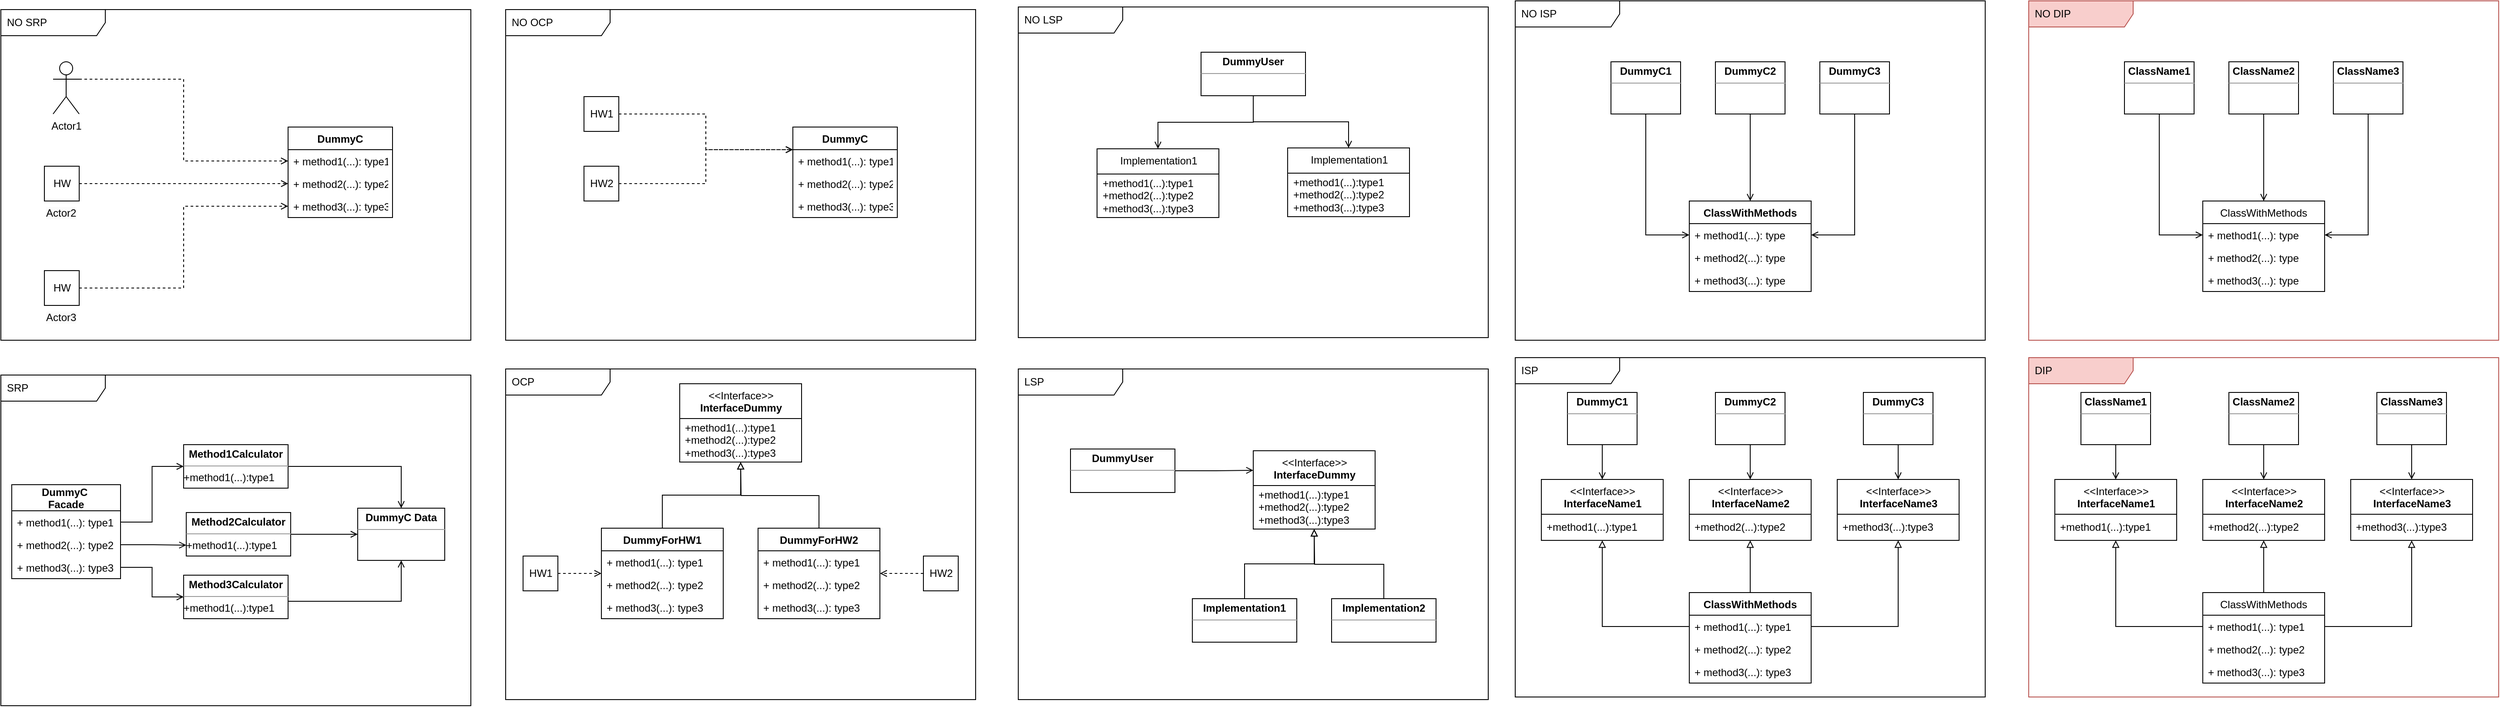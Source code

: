 <mxfile version="20.7.4" type="device" pages="2"><diagram id="FZfLSOtbO3WgHkGWXo8o" name="SOLIDforCpp"><mxGraphModel dx="3115" dy="804" grid="1" gridSize="10" guides="1" tooltips="1" connect="1" arrows="1" fold="1" page="1" pageScale="1" pageWidth="583" pageHeight="413" math="0" shadow="0"><root><mxCell id="0"/><mxCell id="1" parent="0"/><mxCell id="c2mZuL-Bpe0Vp7_oDaeR-1" value="NO ISP" style="shape=umlFrame;whiteSpace=wrap;html=1;width=120;height=30;boundedLbl=1;verticalAlign=middle;align=left;spacingLeft=5;" vertex="1" parent="1"><mxGeometry x="10" y="10" width="540" height="390" as="geometry"/></mxCell><mxCell id="c2mZuL-Bpe0Vp7_oDaeR-16" style="edgeStyle=orthogonalEdgeStyle;rounded=0;orthogonalLoop=1;jettySize=auto;html=1;exitX=0.5;exitY=1;exitDx=0;exitDy=0;endArrow=open;endFill=0;entryX=0;entryY=0.5;entryDx=0;entryDy=0;" edge="1" parent="1" source="c2mZuL-Bpe0Vp7_oDaeR-8" target="c2mZuL-Bpe0Vp7_oDaeR-12"><mxGeometry relative="1" as="geometry"/></mxCell><mxCell id="c2mZuL-Bpe0Vp7_oDaeR-8" value="&lt;p style=&quot;margin:0px;margin-top:4px;text-align:center;&quot;&gt;&lt;b&gt;DummyC1&lt;/b&gt;&lt;/p&gt;&lt;hr size=&quot;1&quot;&gt;&lt;div style=&quot;height:2px;&quot;&gt;&lt;/div&gt;" style="verticalAlign=top;align=left;overflow=fill;fontSize=12;fontFamily=Helvetica;html=1;" vertex="1" parent="1"><mxGeometry x="120" y="80" width="80" height="60" as="geometry"/></mxCell><mxCell id="c2mZuL-Bpe0Vp7_oDaeR-17" style="edgeStyle=orthogonalEdgeStyle;rounded=0;orthogonalLoop=1;jettySize=auto;html=1;exitX=0.5;exitY=1;exitDx=0;exitDy=0;entryX=0.5;entryY=0;entryDx=0;entryDy=0;endArrow=open;endFill=0;" edge="1" parent="1" source="c2mZuL-Bpe0Vp7_oDaeR-9" target="c2mZuL-Bpe0Vp7_oDaeR-11"><mxGeometry relative="1" as="geometry"/></mxCell><mxCell id="c2mZuL-Bpe0Vp7_oDaeR-9" value="&lt;p style=&quot;margin:0px;margin-top:4px;text-align:center;&quot;&gt;&lt;b&gt;DummyC2&lt;/b&gt;&lt;/p&gt;&lt;hr size=&quot;1&quot;&gt;&lt;div style=&quot;height:2px;&quot;&gt;&lt;/div&gt;" style="verticalAlign=top;align=left;overflow=fill;fontSize=12;fontFamily=Helvetica;html=1;" vertex="1" parent="1"><mxGeometry x="240" y="80" width="80" height="60" as="geometry"/></mxCell><mxCell id="c2mZuL-Bpe0Vp7_oDaeR-18" style="edgeStyle=orthogonalEdgeStyle;rounded=0;orthogonalLoop=1;jettySize=auto;html=1;exitX=0.5;exitY=1;exitDx=0;exitDy=0;endArrow=open;endFill=0;entryX=1;entryY=0.5;entryDx=0;entryDy=0;" edge="1" parent="1" source="c2mZuL-Bpe0Vp7_oDaeR-10" target="c2mZuL-Bpe0Vp7_oDaeR-12"><mxGeometry relative="1" as="geometry"><mxPoint x="280" y="240" as="targetPoint"/></mxGeometry></mxCell><mxCell id="c2mZuL-Bpe0Vp7_oDaeR-10" value="&lt;p style=&quot;margin:0px;margin-top:4px;text-align:center;&quot;&gt;&lt;b&gt;DummyC3&lt;/b&gt;&lt;/p&gt;&lt;hr size=&quot;1&quot;&gt;&lt;div style=&quot;height:2px;&quot;&gt;&lt;/div&gt;" style="verticalAlign=top;align=left;overflow=fill;fontSize=12;fontFamily=Helvetica;html=1;" vertex="1" parent="1"><mxGeometry x="360" y="80" width="80" height="60" as="geometry"/></mxCell><mxCell id="c2mZuL-Bpe0Vp7_oDaeR-11" value="ClassWithMethods" style="swimlane;fontStyle=1;childLayout=stackLayout;horizontal=1;startSize=26;fillColor=none;horizontalStack=0;resizeParent=1;resizeParentMax=0;resizeLast=0;collapsible=1;marginBottom=0;" vertex="1" parent="1"><mxGeometry x="210" y="240" width="140" height="104" as="geometry"/></mxCell><mxCell id="c2mZuL-Bpe0Vp7_oDaeR-12" value="+ method1(...): type" style="text;strokeColor=none;fillColor=none;align=left;verticalAlign=top;spacingLeft=4;spacingRight=4;overflow=hidden;rotatable=0;points=[[0,0.5],[1,0.5]];portConstraint=eastwest;" vertex="1" parent="c2mZuL-Bpe0Vp7_oDaeR-11"><mxGeometry y="26" width="140" height="26" as="geometry"/></mxCell><mxCell id="c2mZuL-Bpe0Vp7_oDaeR-13" value="+ method2(...): type" style="text;strokeColor=none;fillColor=none;align=left;verticalAlign=top;spacingLeft=4;spacingRight=4;overflow=hidden;rotatable=0;points=[[0,0.5],[1,0.5]];portConstraint=eastwest;" vertex="1" parent="c2mZuL-Bpe0Vp7_oDaeR-11"><mxGeometry y="52" width="140" height="26" as="geometry"/></mxCell><mxCell id="c2mZuL-Bpe0Vp7_oDaeR-14" value="+ method3(...): type" style="text;strokeColor=none;fillColor=none;align=left;verticalAlign=top;spacingLeft=4;spacingRight=4;overflow=hidden;rotatable=0;points=[[0,0.5],[1,0.5]];portConstraint=eastwest;" vertex="1" parent="c2mZuL-Bpe0Vp7_oDaeR-11"><mxGeometry y="78" width="140" height="26" as="geometry"/></mxCell><mxCell id="c2mZuL-Bpe0Vp7_oDaeR-19" value="ISP&amp;nbsp;" style="shape=umlFrame;whiteSpace=wrap;html=1;width=120;height=30;boundedLbl=1;verticalAlign=middle;align=left;spacingLeft=5;" vertex="1" parent="1"><mxGeometry x="10" y="420" width="540" height="390" as="geometry"/></mxCell><mxCell id="c2mZuL-Bpe0Vp7_oDaeR-40" style="edgeStyle=orthogonalEdgeStyle;rounded=0;orthogonalLoop=1;jettySize=auto;html=1;exitX=0.5;exitY=1;exitDx=0;exitDy=0;endArrow=open;endFill=0;" edge="1" parent="1" source="c2mZuL-Bpe0Vp7_oDaeR-21" target="c2mZuL-Bpe0Vp7_oDaeR-34"><mxGeometry relative="1" as="geometry"/></mxCell><mxCell id="c2mZuL-Bpe0Vp7_oDaeR-21" value="&lt;p style=&quot;margin:0px;margin-top:4px;text-align:center;&quot;&gt;&lt;b&gt;DummyC1&lt;/b&gt;&lt;/p&gt;&lt;hr size=&quot;1&quot;&gt;&lt;div style=&quot;height:2px;&quot;&gt;&lt;/div&gt;" style="verticalAlign=top;align=left;overflow=fill;fontSize=12;fontFamily=Helvetica;html=1;" vertex="1" parent="1"><mxGeometry x="70" y="460" width="80" height="60" as="geometry"/></mxCell><mxCell id="c2mZuL-Bpe0Vp7_oDaeR-41" style="edgeStyle=orthogonalEdgeStyle;rounded=0;orthogonalLoop=1;jettySize=auto;html=1;exitX=0.5;exitY=1;exitDx=0;exitDy=0;endArrow=open;endFill=0;" edge="1" parent="1" source="c2mZuL-Bpe0Vp7_oDaeR-23" target="c2mZuL-Bpe0Vp7_oDaeR-36"><mxGeometry relative="1" as="geometry"/></mxCell><mxCell id="c2mZuL-Bpe0Vp7_oDaeR-23" value="&lt;p style=&quot;margin:0px;margin-top:4px;text-align:center;&quot;&gt;&lt;b&gt;DummyC2&lt;/b&gt;&lt;/p&gt;&lt;hr size=&quot;1&quot;&gt;&lt;div style=&quot;height:2px;&quot;&gt;&lt;/div&gt;" style="verticalAlign=top;align=left;overflow=fill;fontSize=12;fontFamily=Helvetica;html=1;" vertex="1" parent="1"><mxGeometry x="240" y="460" width="80" height="60" as="geometry"/></mxCell><mxCell id="c2mZuL-Bpe0Vp7_oDaeR-42" style="edgeStyle=orthogonalEdgeStyle;rounded=0;orthogonalLoop=1;jettySize=auto;html=1;exitX=0.5;exitY=1;exitDx=0;exitDy=0;endArrow=open;endFill=0;" edge="1" parent="1" source="c2mZuL-Bpe0Vp7_oDaeR-25" target="c2mZuL-Bpe0Vp7_oDaeR-38"><mxGeometry relative="1" as="geometry"/></mxCell><mxCell id="c2mZuL-Bpe0Vp7_oDaeR-25" value="&lt;p style=&quot;margin:0px;margin-top:4px;text-align:center;&quot;&gt;&lt;b&gt;DummyC3&lt;/b&gt;&lt;/p&gt;&lt;hr size=&quot;1&quot;&gt;&lt;div style=&quot;height:2px;&quot;&gt;&lt;/div&gt;" style="verticalAlign=top;align=left;overflow=fill;fontSize=12;fontFamily=Helvetica;html=1;" vertex="1" parent="1"><mxGeometry x="410" y="460" width="80" height="60" as="geometry"/></mxCell><mxCell id="c2mZuL-Bpe0Vp7_oDaeR-44" style="edgeStyle=orthogonalEdgeStyle;rounded=0;orthogonalLoop=1;jettySize=auto;html=1;exitX=0.5;exitY=0;exitDx=0;exitDy=0;endArrow=block;endFill=0;" edge="1" parent="1" source="c2mZuL-Bpe0Vp7_oDaeR-26" target="c2mZuL-Bpe0Vp7_oDaeR-36"><mxGeometry relative="1" as="geometry"/></mxCell><mxCell id="c2mZuL-Bpe0Vp7_oDaeR-26" value="ClassWithMethods" style="swimlane;fontStyle=1;childLayout=stackLayout;horizontal=1;startSize=26;fillColor=none;horizontalStack=0;resizeParent=1;resizeParentMax=0;resizeLast=0;collapsible=1;marginBottom=0;" vertex="1" parent="1"><mxGeometry x="210" y="690" width="140" height="104" as="geometry"/></mxCell><mxCell id="c2mZuL-Bpe0Vp7_oDaeR-27" value="+ method1(...): type1" style="text;strokeColor=none;fillColor=none;align=left;verticalAlign=top;spacingLeft=4;spacingRight=4;overflow=hidden;rotatable=0;points=[[0,0.5],[1,0.5]];portConstraint=eastwest;" vertex="1" parent="c2mZuL-Bpe0Vp7_oDaeR-26"><mxGeometry y="26" width="140" height="26" as="geometry"/></mxCell><mxCell id="c2mZuL-Bpe0Vp7_oDaeR-28" value="+ method2(...): type2" style="text;strokeColor=none;fillColor=none;align=left;verticalAlign=top;spacingLeft=4;spacingRight=4;overflow=hidden;rotatable=0;points=[[0,0.5],[1,0.5]];portConstraint=eastwest;" vertex="1" parent="c2mZuL-Bpe0Vp7_oDaeR-26"><mxGeometry y="52" width="140" height="26" as="geometry"/></mxCell><mxCell id="c2mZuL-Bpe0Vp7_oDaeR-29" value="+ method3(...): type3" style="text;strokeColor=none;fillColor=none;align=left;verticalAlign=top;spacingLeft=4;spacingRight=4;overflow=hidden;rotatable=0;points=[[0,0.5],[1,0.5]];portConstraint=eastwest;" vertex="1" parent="c2mZuL-Bpe0Vp7_oDaeR-26"><mxGeometry y="78" width="140" height="26" as="geometry"/></mxCell><mxCell id="c2mZuL-Bpe0Vp7_oDaeR-34" value="&amp;lt;&amp;lt;Interface&amp;gt;&amp;gt;&lt;br&gt;&lt;b&gt;InterfaceName1&lt;/b&gt;" style="swimlane;fontStyle=0;align=center;verticalAlign=top;childLayout=stackLayout;horizontal=1;startSize=40;horizontalStack=0;resizeParent=1;resizeParentMax=0;resizeLast=0;collapsible=0;marginBottom=0;html=1;" vertex="1" parent="1"><mxGeometry x="40" y="560" width="140" height="70" as="geometry"/></mxCell><mxCell id="c2mZuL-Bpe0Vp7_oDaeR-35" value="+method1(...):type1" style="text;html=1;strokeColor=none;fillColor=none;align=left;verticalAlign=middle;spacingLeft=4;spacingRight=4;overflow=hidden;rotatable=0;points=[[0,0.5],[1,0.5]];portConstraint=eastwest;" vertex="1" parent="c2mZuL-Bpe0Vp7_oDaeR-34"><mxGeometry y="40" width="140" height="30" as="geometry"/></mxCell><mxCell id="c2mZuL-Bpe0Vp7_oDaeR-36" value="&amp;lt;&amp;lt;Interface&amp;gt;&amp;gt;&lt;br&gt;&lt;b&gt;InterfaceName2&lt;/b&gt;" style="swimlane;fontStyle=0;align=center;verticalAlign=top;childLayout=stackLayout;horizontal=1;startSize=40;horizontalStack=0;resizeParent=1;resizeParentMax=0;resizeLast=0;collapsible=0;marginBottom=0;html=1;" vertex="1" parent="1"><mxGeometry x="210" y="560" width="140" height="70" as="geometry"/></mxCell><mxCell id="c2mZuL-Bpe0Vp7_oDaeR-37" value="+method2(...):type2" style="text;html=1;strokeColor=none;fillColor=none;align=left;verticalAlign=middle;spacingLeft=4;spacingRight=4;overflow=hidden;rotatable=0;points=[[0,0.5],[1,0.5]];portConstraint=eastwest;" vertex="1" parent="c2mZuL-Bpe0Vp7_oDaeR-36"><mxGeometry y="40" width="140" height="30" as="geometry"/></mxCell><mxCell id="c2mZuL-Bpe0Vp7_oDaeR-38" value="&amp;lt;&amp;lt;Interface&amp;gt;&amp;gt;&lt;br&gt;&lt;b&gt;InterfaceName3&lt;/b&gt;" style="swimlane;fontStyle=0;align=center;verticalAlign=top;childLayout=stackLayout;horizontal=1;startSize=40;horizontalStack=0;resizeParent=1;resizeParentMax=0;resizeLast=0;collapsible=0;marginBottom=0;html=1;" vertex="1" parent="1"><mxGeometry x="380" y="560" width="140" height="70" as="geometry"/></mxCell><mxCell id="c2mZuL-Bpe0Vp7_oDaeR-39" value="+method3(...):type3" style="text;html=1;strokeColor=none;fillColor=none;align=left;verticalAlign=middle;spacingLeft=4;spacingRight=4;overflow=hidden;rotatable=0;points=[[0,0.5],[1,0.5]];portConstraint=eastwest;" vertex="1" parent="c2mZuL-Bpe0Vp7_oDaeR-38"><mxGeometry y="40" width="140" height="30" as="geometry"/></mxCell><mxCell id="c2mZuL-Bpe0Vp7_oDaeR-43" style="edgeStyle=orthogonalEdgeStyle;rounded=0;orthogonalLoop=1;jettySize=auto;html=1;exitX=0;exitY=0.5;exitDx=0;exitDy=0;entryX=0.5;entryY=1;entryDx=0;entryDy=0;entryPerimeter=0;endArrow=block;endFill=0;" edge="1" parent="1" source="c2mZuL-Bpe0Vp7_oDaeR-27" target="c2mZuL-Bpe0Vp7_oDaeR-35"><mxGeometry relative="1" as="geometry"/></mxCell><mxCell id="c2mZuL-Bpe0Vp7_oDaeR-45" style="edgeStyle=orthogonalEdgeStyle;rounded=0;orthogonalLoop=1;jettySize=auto;html=1;exitX=1;exitY=0.5;exitDx=0;exitDy=0;endArrow=block;endFill=0;" edge="1" parent="1" source="c2mZuL-Bpe0Vp7_oDaeR-27" target="c2mZuL-Bpe0Vp7_oDaeR-38"><mxGeometry relative="1" as="geometry"/></mxCell><mxCell id="c2mZuL-Bpe0Vp7_oDaeR-46" value="NO DIP" style="shape=umlFrame;whiteSpace=wrap;html=1;width=120;height=30;boundedLbl=1;verticalAlign=middle;align=left;spacingLeft=5;fillColor=#f8cecc;strokeColor=#b85450;" vertex="1" parent="1"><mxGeometry x="600" y="10" width="540" height="390" as="geometry"/></mxCell><mxCell id="c2mZuL-Bpe0Vp7_oDaeR-47" style="edgeStyle=orthogonalEdgeStyle;rounded=0;orthogonalLoop=1;jettySize=auto;html=1;exitX=0.5;exitY=1;exitDx=0;exitDy=0;endArrow=open;endFill=0;entryX=0;entryY=0.5;entryDx=0;entryDy=0;" edge="1" parent="1" source="c2mZuL-Bpe0Vp7_oDaeR-48" target="c2mZuL-Bpe0Vp7_oDaeR-54"><mxGeometry relative="1" as="geometry"/></mxCell><mxCell id="c2mZuL-Bpe0Vp7_oDaeR-48" value="&lt;p style=&quot;margin:0px;margin-top:4px;text-align:center;&quot;&gt;&lt;b&gt;ClassName1&lt;/b&gt;&lt;/p&gt;&lt;hr size=&quot;1&quot;&gt;&lt;div style=&quot;height:2px;&quot;&gt;&lt;/div&gt;" style="verticalAlign=top;align=left;overflow=fill;fontSize=12;fontFamily=Helvetica;html=1;" vertex="1" parent="1"><mxGeometry x="710" y="80" width="80" height="60" as="geometry"/></mxCell><mxCell id="c2mZuL-Bpe0Vp7_oDaeR-49" style="edgeStyle=orthogonalEdgeStyle;rounded=0;orthogonalLoop=1;jettySize=auto;html=1;exitX=0.5;exitY=1;exitDx=0;exitDy=0;entryX=0.5;entryY=0;entryDx=0;entryDy=0;endArrow=open;endFill=0;" edge="1" parent="1" source="c2mZuL-Bpe0Vp7_oDaeR-50" target="c2mZuL-Bpe0Vp7_oDaeR-53"><mxGeometry relative="1" as="geometry"/></mxCell><mxCell id="c2mZuL-Bpe0Vp7_oDaeR-50" value="&lt;p style=&quot;margin:0px;margin-top:4px;text-align:center;&quot;&gt;&lt;b&gt;ClassName2&lt;/b&gt;&lt;/p&gt;&lt;hr size=&quot;1&quot;&gt;&lt;div style=&quot;height:2px;&quot;&gt;&lt;/div&gt;" style="verticalAlign=top;align=left;overflow=fill;fontSize=12;fontFamily=Helvetica;html=1;" vertex="1" parent="1"><mxGeometry x="830" y="80" width="80" height="60" as="geometry"/></mxCell><mxCell id="c2mZuL-Bpe0Vp7_oDaeR-51" style="edgeStyle=orthogonalEdgeStyle;rounded=0;orthogonalLoop=1;jettySize=auto;html=1;exitX=0.5;exitY=1;exitDx=0;exitDy=0;endArrow=open;endFill=0;entryX=1;entryY=0.5;entryDx=0;entryDy=0;" edge="1" parent="1" source="c2mZuL-Bpe0Vp7_oDaeR-52" target="c2mZuL-Bpe0Vp7_oDaeR-54"><mxGeometry relative="1" as="geometry"><mxPoint x="870" y="240" as="targetPoint"/></mxGeometry></mxCell><mxCell id="c2mZuL-Bpe0Vp7_oDaeR-52" value="&lt;p style=&quot;margin:0px;margin-top:4px;text-align:center;&quot;&gt;&lt;b&gt;ClassName3&lt;/b&gt;&lt;/p&gt;&lt;hr size=&quot;1&quot;&gt;&lt;div style=&quot;height:2px;&quot;&gt;&lt;/div&gt;" style="verticalAlign=top;align=left;overflow=fill;fontSize=12;fontFamily=Helvetica;html=1;" vertex="1" parent="1"><mxGeometry x="950" y="80" width="80" height="60" as="geometry"/></mxCell><mxCell id="c2mZuL-Bpe0Vp7_oDaeR-53" value="ClassWithMethods" style="swimlane;fontStyle=0;childLayout=stackLayout;horizontal=1;startSize=26;fillColor=none;horizontalStack=0;resizeParent=1;resizeParentMax=0;resizeLast=0;collapsible=1;marginBottom=0;" vertex="1" parent="1"><mxGeometry x="800" y="240" width="140" height="104" as="geometry"/></mxCell><mxCell id="c2mZuL-Bpe0Vp7_oDaeR-54" value="+ method1(...): type" style="text;strokeColor=none;fillColor=none;align=left;verticalAlign=top;spacingLeft=4;spacingRight=4;overflow=hidden;rotatable=0;points=[[0,0.5],[1,0.5]];portConstraint=eastwest;" vertex="1" parent="c2mZuL-Bpe0Vp7_oDaeR-53"><mxGeometry y="26" width="140" height="26" as="geometry"/></mxCell><mxCell id="c2mZuL-Bpe0Vp7_oDaeR-55" value="+ method2(...): type" style="text;strokeColor=none;fillColor=none;align=left;verticalAlign=top;spacingLeft=4;spacingRight=4;overflow=hidden;rotatable=0;points=[[0,0.5],[1,0.5]];portConstraint=eastwest;" vertex="1" parent="c2mZuL-Bpe0Vp7_oDaeR-53"><mxGeometry y="52" width="140" height="26" as="geometry"/></mxCell><mxCell id="c2mZuL-Bpe0Vp7_oDaeR-56" value="+ method3(...): type" style="text;strokeColor=none;fillColor=none;align=left;verticalAlign=top;spacingLeft=4;spacingRight=4;overflow=hidden;rotatable=0;points=[[0,0.5],[1,0.5]];portConstraint=eastwest;" vertex="1" parent="c2mZuL-Bpe0Vp7_oDaeR-53"><mxGeometry y="78" width="140" height="26" as="geometry"/></mxCell><mxCell id="c2mZuL-Bpe0Vp7_oDaeR-57" value="DIP" style="shape=umlFrame;whiteSpace=wrap;html=1;width=120;height=30;boundedLbl=1;verticalAlign=middle;align=left;spacingLeft=5;fillColor=#f8cecc;strokeColor=#b85450;" vertex="1" parent="1"><mxGeometry x="600" y="420" width="540" height="390" as="geometry"/></mxCell><mxCell id="c2mZuL-Bpe0Vp7_oDaeR-58" style="edgeStyle=orthogonalEdgeStyle;rounded=0;orthogonalLoop=1;jettySize=auto;html=1;exitX=0.5;exitY=1;exitDx=0;exitDy=0;endArrow=open;endFill=0;" edge="1" parent="1" source="c2mZuL-Bpe0Vp7_oDaeR-59" target="c2mZuL-Bpe0Vp7_oDaeR-69"><mxGeometry relative="1" as="geometry"/></mxCell><mxCell id="c2mZuL-Bpe0Vp7_oDaeR-59" value="&lt;p style=&quot;margin:0px;margin-top:4px;text-align:center;&quot;&gt;&lt;b&gt;ClassName1&lt;/b&gt;&lt;/p&gt;&lt;hr size=&quot;1&quot;&gt;&lt;div style=&quot;height:2px;&quot;&gt;&lt;/div&gt;" style="verticalAlign=top;align=left;overflow=fill;fontSize=12;fontFamily=Helvetica;html=1;" vertex="1" parent="1"><mxGeometry x="660" y="460" width="80" height="60" as="geometry"/></mxCell><mxCell id="c2mZuL-Bpe0Vp7_oDaeR-60" style="edgeStyle=orthogonalEdgeStyle;rounded=0;orthogonalLoop=1;jettySize=auto;html=1;exitX=0.5;exitY=1;exitDx=0;exitDy=0;endArrow=open;endFill=0;" edge="1" parent="1" source="c2mZuL-Bpe0Vp7_oDaeR-61" target="c2mZuL-Bpe0Vp7_oDaeR-71"><mxGeometry relative="1" as="geometry"/></mxCell><mxCell id="c2mZuL-Bpe0Vp7_oDaeR-61" value="&lt;p style=&quot;margin:0px;margin-top:4px;text-align:center;&quot;&gt;&lt;b&gt;ClassName2&lt;/b&gt;&lt;/p&gt;&lt;hr size=&quot;1&quot;&gt;&lt;div style=&quot;height:2px;&quot;&gt;&lt;/div&gt;" style="verticalAlign=top;align=left;overflow=fill;fontSize=12;fontFamily=Helvetica;html=1;" vertex="1" parent="1"><mxGeometry x="830" y="460" width="80" height="60" as="geometry"/></mxCell><mxCell id="c2mZuL-Bpe0Vp7_oDaeR-62" style="edgeStyle=orthogonalEdgeStyle;rounded=0;orthogonalLoop=1;jettySize=auto;html=1;exitX=0.5;exitY=1;exitDx=0;exitDy=0;endArrow=open;endFill=0;" edge="1" parent="1" source="c2mZuL-Bpe0Vp7_oDaeR-63" target="c2mZuL-Bpe0Vp7_oDaeR-73"><mxGeometry relative="1" as="geometry"/></mxCell><mxCell id="c2mZuL-Bpe0Vp7_oDaeR-63" value="&lt;p style=&quot;margin:0px;margin-top:4px;text-align:center;&quot;&gt;&lt;b&gt;ClassName3&lt;/b&gt;&lt;/p&gt;&lt;hr size=&quot;1&quot;&gt;&lt;div style=&quot;height:2px;&quot;&gt;&lt;/div&gt;" style="verticalAlign=top;align=left;overflow=fill;fontSize=12;fontFamily=Helvetica;html=1;" vertex="1" parent="1"><mxGeometry x="1000" y="460" width="80" height="60" as="geometry"/></mxCell><mxCell id="c2mZuL-Bpe0Vp7_oDaeR-64" style="edgeStyle=orthogonalEdgeStyle;rounded=0;orthogonalLoop=1;jettySize=auto;html=1;exitX=0.5;exitY=0;exitDx=0;exitDy=0;endArrow=block;endFill=0;" edge="1" parent="1" source="c2mZuL-Bpe0Vp7_oDaeR-65" target="c2mZuL-Bpe0Vp7_oDaeR-71"><mxGeometry relative="1" as="geometry"/></mxCell><mxCell id="c2mZuL-Bpe0Vp7_oDaeR-65" value="ClassWithMethods" style="swimlane;fontStyle=0;childLayout=stackLayout;horizontal=1;startSize=26;fillColor=none;horizontalStack=0;resizeParent=1;resizeParentMax=0;resizeLast=0;collapsible=1;marginBottom=0;" vertex="1" parent="1"><mxGeometry x="800" y="690" width="140" height="104" as="geometry"/></mxCell><mxCell id="c2mZuL-Bpe0Vp7_oDaeR-66" value="+ method1(...): type1" style="text;strokeColor=none;fillColor=none;align=left;verticalAlign=top;spacingLeft=4;spacingRight=4;overflow=hidden;rotatable=0;points=[[0,0.5],[1,0.5]];portConstraint=eastwest;" vertex="1" parent="c2mZuL-Bpe0Vp7_oDaeR-65"><mxGeometry y="26" width="140" height="26" as="geometry"/></mxCell><mxCell id="c2mZuL-Bpe0Vp7_oDaeR-67" value="+ method2(...): type2" style="text;strokeColor=none;fillColor=none;align=left;verticalAlign=top;spacingLeft=4;spacingRight=4;overflow=hidden;rotatable=0;points=[[0,0.5],[1,0.5]];portConstraint=eastwest;" vertex="1" parent="c2mZuL-Bpe0Vp7_oDaeR-65"><mxGeometry y="52" width="140" height="26" as="geometry"/></mxCell><mxCell id="c2mZuL-Bpe0Vp7_oDaeR-68" value="+ method3(...): type3" style="text;strokeColor=none;fillColor=none;align=left;verticalAlign=top;spacingLeft=4;spacingRight=4;overflow=hidden;rotatable=0;points=[[0,0.5],[1,0.5]];portConstraint=eastwest;" vertex="1" parent="c2mZuL-Bpe0Vp7_oDaeR-65"><mxGeometry y="78" width="140" height="26" as="geometry"/></mxCell><mxCell id="c2mZuL-Bpe0Vp7_oDaeR-69" value="&amp;lt;&amp;lt;Interface&amp;gt;&amp;gt;&lt;br&gt;&lt;b&gt;InterfaceName1&lt;/b&gt;" style="swimlane;fontStyle=0;align=center;verticalAlign=top;childLayout=stackLayout;horizontal=1;startSize=40;horizontalStack=0;resizeParent=1;resizeParentMax=0;resizeLast=0;collapsible=0;marginBottom=0;html=1;" vertex="1" parent="1"><mxGeometry x="630" y="560" width="140" height="70" as="geometry"/></mxCell><mxCell id="c2mZuL-Bpe0Vp7_oDaeR-70" value="+method1(...):type1" style="text;html=1;strokeColor=none;fillColor=none;align=left;verticalAlign=middle;spacingLeft=4;spacingRight=4;overflow=hidden;rotatable=0;points=[[0,0.5],[1,0.5]];portConstraint=eastwest;" vertex="1" parent="c2mZuL-Bpe0Vp7_oDaeR-69"><mxGeometry y="40" width="140" height="30" as="geometry"/></mxCell><mxCell id="c2mZuL-Bpe0Vp7_oDaeR-71" value="&amp;lt;&amp;lt;Interface&amp;gt;&amp;gt;&lt;br&gt;&lt;b&gt;InterfaceName2&lt;/b&gt;" style="swimlane;fontStyle=0;align=center;verticalAlign=top;childLayout=stackLayout;horizontal=1;startSize=40;horizontalStack=0;resizeParent=1;resizeParentMax=0;resizeLast=0;collapsible=0;marginBottom=0;html=1;" vertex="1" parent="1"><mxGeometry x="800" y="560" width="140" height="70" as="geometry"/></mxCell><mxCell id="c2mZuL-Bpe0Vp7_oDaeR-72" value="+method2(...):type2" style="text;html=1;strokeColor=none;fillColor=none;align=left;verticalAlign=middle;spacingLeft=4;spacingRight=4;overflow=hidden;rotatable=0;points=[[0,0.5],[1,0.5]];portConstraint=eastwest;" vertex="1" parent="c2mZuL-Bpe0Vp7_oDaeR-71"><mxGeometry y="40" width="140" height="30" as="geometry"/></mxCell><mxCell id="c2mZuL-Bpe0Vp7_oDaeR-73" value="&amp;lt;&amp;lt;Interface&amp;gt;&amp;gt;&lt;br&gt;&lt;b&gt;InterfaceName3&lt;/b&gt;" style="swimlane;fontStyle=0;align=center;verticalAlign=top;childLayout=stackLayout;horizontal=1;startSize=40;horizontalStack=0;resizeParent=1;resizeParentMax=0;resizeLast=0;collapsible=0;marginBottom=0;html=1;" vertex="1" parent="1"><mxGeometry x="970" y="560" width="140" height="70" as="geometry"/></mxCell><mxCell id="c2mZuL-Bpe0Vp7_oDaeR-74" value="+method3(...):type3" style="text;html=1;strokeColor=none;fillColor=none;align=left;verticalAlign=middle;spacingLeft=4;spacingRight=4;overflow=hidden;rotatable=0;points=[[0,0.5],[1,0.5]];portConstraint=eastwest;" vertex="1" parent="c2mZuL-Bpe0Vp7_oDaeR-73"><mxGeometry y="40" width="140" height="30" as="geometry"/></mxCell><mxCell id="c2mZuL-Bpe0Vp7_oDaeR-75" style="edgeStyle=orthogonalEdgeStyle;rounded=0;orthogonalLoop=1;jettySize=auto;html=1;exitX=0;exitY=0.5;exitDx=0;exitDy=0;entryX=0.5;entryY=1;entryDx=0;entryDy=0;entryPerimeter=0;endArrow=block;endFill=0;" edge="1" parent="1" source="c2mZuL-Bpe0Vp7_oDaeR-66" target="c2mZuL-Bpe0Vp7_oDaeR-70"><mxGeometry relative="1" as="geometry"/></mxCell><mxCell id="c2mZuL-Bpe0Vp7_oDaeR-76" style="edgeStyle=orthogonalEdgeStyle;rounded=0;orthogonalLoop=1;jettySize=auto;html=1;exitX=1;exitY=0.5;exitDx=0;exitDy=0;endArrow=block;endFill=0;" edge="1" parent="1" source="c2mZuL-Bpe0Vp7_oDaeR-66" target="c2mZuL-Bpe0Vp7_oDaeR-73"><mxGeometry relative="1" as="geometry"/></mxCell><mxCell id="c2mZuL-Bpe0Vp7_oDaeR-119" value="OCP" style="shape=umlFrame;whiteSpace=wrap;html=1;width=120;height=30;boundedLbl=1;verticalAlign=middle;align=left;spacingLeft=5;" vertex="1" parent="1"><mxGeometry x="-1150" y="433" width="540" height="380" as="geometry"/></mxCell><mxCell id="c2mZuL-Bpe0Vp7_oDaeR-126" style="edgeStyle=orthogonalEdgeStyle;rounded=0;orthogonalLoop=1;jettySize=auto;html=1;exitX=0.5;exitY=0;exitDx=0;exitDy=0;endArrow=block;endFill=0;" edge="1" parent="1" source="c2mZuL-Bpe0Vp7_oDaeR-127" target="c2mZuL-Bpe0Vp7_oDaeR-133"><mxGeometry relative="1" as="geometry"/></mxCell><mxCell id="c2mZuL-Bpe0Vp7_oDaeR-127" value="DummyForHW1" style="swimlane;fontStyle=1;childLayout=stackLayout;horizontal=1;startSize=26;fillColor=none;horizontalStack=0;resizeParent=1;resizeParentMax=0;resizeLast=0;collapsible=1;marginBottom=0;" vertex="1" parent="1"><mxGeometry x="-1040" y="616" width="140" height="104" as="geometry"/></mxCell><mxCell id="c2mZuL-Bpe0Vp7_oDaeR-128" value="+ method1(...): type1" style="text;strokeColor=none;fillColor=none;align=left;verticalAlign=top;spacingLeft=4;spacingRight=4;overflow=hidden;rotatable=0;points=[[0,0.5],[1,0.5]];portConstraint=eastwest;" vertex="1" parent="c2mZuL-Bpe0Vp7_oDaeR-127"><mxGeometry y="26" width="140" height="26" as="geometry"/></mxCell><mxCell id="c2mZuL-Bpe0Vp7_oDaeR-129" value="+ method2(...): type2" style="text;strokeColor=none;fillColor=none;align=left;verticalAlign=top;spacingLeft=4;spacingRight=4;overflow=hidden;rotatable=0;points=[[0,0.5],[1,0.5]];portConstraint=eastwest;" vertex="1" parent="c2mZuL-Bpe0Vp7_oDaeR-127"><mxGeometry y="52" width="140" height="26" as="geometry"/></mxCell><mxCell id="c2mZuL-Bpe0Vp7_oDaeR-130" value="+ method3(...): type3" style="text;strokeColor=none;fillColor=none;align=left;verticalAlign=top;spacingLeft=4;spacingRight=4;overflow=hidden;rotatable=0;points=[[0,0.5],[1,0.5]];portConstraint=eastwest;" vertex="1" parent="c2mZuL-Bpe0Vp7_oDaeR-127"><mxGeometry y="78" width="140" height="26" as="geometry"/></mxCell><mxCell id="c2mZuL-Bpe0Vp7_oDaeR-133" value="&amp;lt;&amp;lt;Interface&amp;gt;&amp;gt;&lt;br&gt;&lt;b&gt;InterfaceDummy&lt;/b&gt;" style="swimlane;fontStyle=0;align=center;verticalAlign=top;childLayout=stackLayout;horizontal=1;startSize=40;horizontalStack=0;resizeParent=1;resizeParentMax=0;resizeLast=0;collapsible=0;marginBottom=0;html=1;" vertex="1" parent="1"><mxGeometry x="-950" y="450" width="140" height="90" as="geometry"/></mxCell><mxCell id="c2mZuL-Bpe0Vp7_oDaeR-134" value="+method1(...):type1&lt;br&gt;+method2(...):type2&lt;br&gt;+method3(...):type3" style="text;html=1;strokeColor=none;fillColor=none;align=left;verticalAlign=middle;spacingLeft=4;spacingRight=4;overflow=hidden;rotatable=0;points=[[0,0.5],[1,0.5]];portConstraint=eastwest;" vertex="1" parent="c2mZuL-Bpe0Vp7_oDaeR-133"><mxGeometry y="40" width="140" height="50" as="geometry"/></mxCell><mxCell id="c2mZuL-Bpe0Vp7_oDaeR-139" value="NO SRP" style="shape=umlFrame;whiteSpace=wrap;html=1;width=120;height=30;boundedLbl=1;verticalAlign=middle;align=left;spacingLeft=5;" vertex="1" parent="1"><mxGeometry x="-1730" y="20" width="540" height="380" as="geometry"/></mxCell><mxCell id="c2mZuL-Bpe0Vp7_oDaeR-146" value="DummyC" style="swimlane;fontStyle=1;childLayout=stackLayout;horizontal=1;startSize=26;fillColor=none;horizontalStack=0;resizeParent=1;resizeParentMax=0;resizeLast=0;collapsible=1;marginBottom=0;" vertex="1" parent="1"><mxGeometry x="-1400" y="155" width="120" height="104" as="geometry"/></mxCell><mxCell id="c2mZuL-Bpe0Vp7_oDaeR-147" value="+ method1(...): type1" style="text;strokeColor=none;fillColor=none;align=left;verticalAlign=top;spacingLeft=4;spacingRight=4;overflow=hidden;rotatable=0;points=[[0,0.5],[1,0.5]];portConstraint=eastwest;" vertex="1" parent="c2mZuL-Bpe0Vp7_oDaeR-146"><mxGeometry y="26" width="120" height="26" as="geometry"/></mxCell><mxCell id="c2mZuL-Bpe0Vp7_oDaeR-148" value="+ method2(...): type2" style="text;strokeColor=none;fillColor=none;align=left;verticalAlign=top;spacingLeft=4;spacingRight=4;overflow=hidden;rotatable=0;points=[[0,0.5],[1,0.5]];portConstraint=eastwest;" vertex="1" parent="c2mZuL-Bpe0Vp7_oDaeR-146"><mxGeometry y="52" width="120" height="26" as="geometry"/></mxCell><mxCell id="c2mZuL-Bpe0Vp7_oDaeR-149" value="+ method3(...): type3" style="text;strokeColor=none;fillColor=none;align=left;verticalAlign=top;spacingLeft=4;spacingRight=4;overflow=hidden;rotatable=0;points=[[0,0.5],[1,0.5]];portConstraint=eastwest;" vertex="1" parent="c2mZuL-Bpe0Vp7_oDaeR-146"><mxGeometry y="78" width="120" height="26" as="geometry"/></mxCell><mxCell id="c2mZuL-Bpe0Vp7_oDaeR-150" value="SRP" style="shape=umlFrame;whiteSpace=wrap;html=1;width=120;height=30;boundedLbl=1;verticalAlign=middle;align=left;spacingLeft=5;" vertex="1" parent="1"><mxGeometry x="-1730" y="440" width="540" height="380" as="geometry"/></mxCell><mxCell id="f_32s3_OLAdDkG84aMa7-6" style="edgeStyle=orthogonalEdgeStyle;rounded=0;orthogonalLoop=1;jettySize=auto;html=1;exitX=1;exitY=0.333;exitDx=0;exitDy=0;exitPerimeter=0;endArrow=open;endFill=0;dashed=1;" edge="1" parent="1" source="f_32s3_OLAdDkG84aMa7-1" target="c2mZuL-Bpe0Vp7_oDaeR-147"><mxGeometry relative="1" as="geometry"/></mxCell><mxCell id="f_32s3_OLAdDkG84aMa7-1" value="Actor1" style="shape=umlActor;verticalLabelPosition=bottom;verticalAlign=top;html=1;" vertex="1" parent="1"><mxGeometry x="-1670" y="80" width="30" height="60" as="geometry"/></mxCell><mxCell id="f_32s3_OLAdDkG84aMa7-7" style="edgeStyle=orthogonalEdgeStyle;rounded=0;orthogonalLoop=1;jettySize=auto;html=1;dashed=1;endArrow=open;endFill=0;" edge="1" parent="1" source="f_32s3_OLAdDkG84aMa7-30" target="c2mZuL-Bpe0Vp7_oDaeR-148"><mxGeometry relative="1" as="geometry"><mxPoint x="-1630" y="222" as="sourcePoint"/></mxGeometry></mxCell><mxCell id="f_32s3_OLAdDkG84aMa7-8" style="edgeStyle=orthogonalEdgeStyle;rounded=0;orthogonalLoop=1;jettySize=auto;html=1;exitX=1;exitY=0.5;exitDx=0;exitDy=0;dashed=1;endArrow=open;endFill=0;" edge="1" parent="1" source="f_32s3_OLAdDkG84aMa7-4" target="c2mZuL-Bpe0Vp7_oDaeR-149"><mxGeometry relative="1" as="geometry"/></mxCell><mxCell id="f_32s3_OLAdDkG84aMa7-4" value="HW" style="html=1;" vertex="1" parent="1"><mxGeometry x="-1680" y="320" width="40" height="40" as="geometry"/></mxCell><mxCell id="f_32s3_OLAdDkG84aMa7-9" value="&lt;p style=&quot;margin:0px;margin-top:4px;text-align:center;&quot;&gt;&lt;b&gt;DummyC Data&lt;/b&gt;&lt;/p&gt;&lt;hr size=&quot;1&quot;&gt;&lt;div style=&quot;height:2px;&quot;&gt;&lt;/div&gt;" style="verticalAlign=top;align=left;overflow=fill;fontSize=12;fontFamily=Helvetica;html=1;" vertex="1" parent="1"><mxGeometry x="-1320" y="593" width="100" height="60" as="geometry"/></mxCell><mxCell id="f_32s3_OLAdDkG84aMa7-17" style="edgeStyle=orthogonalEdgeStyle;rounded=0;orthogonalLoop=1;jettySize=auto;html=1;exitX=1;exitY=0.5;exitDx=0;exitDy=0;endArrow=open;endFill=0;" edge="1" parent="1" source="f_32s3_OLAdDkG84aMa7-14" target="f_32s3_OLAdDkG84aMa7-9"><mxGeometry relative="1" as="geometry"/></mxCell><mxCell id="f_32s3_OLAdDkG84aMa7-14" value="&lt;p style=&quot;margin:0px;margin-top:4px;text-align:center;&quot;&gt;&lt;b&gt;Method1Calculator&lt;/b&gt;&lt;/p&gt;&lt;hr size=&quot;1&quot;&gt;&lt;div style=&quot;height:2px;&quot;&gt;+method1(...):type1&lt;/div&gt;" style="verticalAlign=top;align=left;overflow=fill;fontSize=12;fontFamily=Helvetica;html=1;" vertex="1" parent="1"><mxGeometry x="-1520" y="520" width="120" height="50" as="geometry"/></mxCell><mxCell id="f_32s3_OLAdDkG84aMa7-18" style="edgeStyle=orthogonalEdgeStyle;rounded=0;orthogonalLoop=1;jettySize=auto;html=1;exitX=1;exitY=0.5;exitDx=0;exitDy=0;endArrow=open;endFill=0;" edge="1" parent="1" source="f_32s3_OLAdDkG84aMa7-15" target="f_32s3_OLAdDkG84aMa7-9"><mxGeometry relative="1" as="geometry"><mxPoint x="-1320" y="620.069" as="targetPoint"/></mxGeometry></mxCell><mxCell id="f_32s3_OLAdDkG84aMa7-15" value="&lt;p style=&quot;margin:0px;margin-top:4px;text-align:center;&quot;&gt;&lt;b&gt;Method2Calculator&lt;/b&gt;&lt;/p&gt;&lt;hr size=&quot;1&quot;&gt;&lt;div style=&quot;height:2px;&quot;&gt;+method1(...):type1&lt;/div&gt;" style="verticalAlign=top;align=left;overflow=fill;fontSize=12;fontFamily=Helvetica;html=1;" vertex="1" parent="1"><mxGeometry x="-1517" y="598" width="120" height="50" as="geometry"/></mxCell><mxCell id="f_32s3_OLAdDkG84aMa7-20" style="edgeStyle=orthogonalEdgeStyle;rounded=0;orthogonalLoop=1;jettySize=auto;html=1;exitX=1;exitY=0.5;exitDx=0;exitDy=0;endArrow=open;endFill=0;entryX=0.5;entryY=1;entryDx=0;entryDy=0;" edge="1" parent="1" source="f_32s3_OLAdDkG84aMa7-16" target="f_32s3_OLAdDkG84aMa7-9"><mxGeometry relative="1" as="geometry"><mxPoint x="-1320" y="620" as="targetPoint"/><Array as="points"><mxPoint x="-1400" y="700"/><mxPoint x="-1270" y="700"/></Array></mxGeometry></mxCell><mxCell id="f_32s3_OLAdDkG84aMa7-16" value="&lt;p style=&quot;margin:0px;margin-top:4px;text-align:center;&quot;&gt;&lt;b&gt;Method3Calculator&lt;/b&gt;&lt;/p&gt;&lt;hr size=&quot;1&quot;&gt;&lt;div style=&quot;height:2px;&quot;&gt;+method1(...):type1&lt;/div&gt;" style="verticalAlign=top;align=left;overflow=fill;fontSize=12;fontFamily=Helvetica;html=1;" vertex="1" parent="1"><mxGeometry x="-1520" y="670" width="120" height="50" as="geometry"/></mxCell><mxCell id="f_32s3_OLAdDkG84aMa7-21" value="DummyC &#10;Facade" style="swimlane;fontStyle=1;childLayout=stackLayout;horizontal=1;startSize=30;fillColor=none;horizontalStack=0;resizeParent=1;resizeParentMax=0;resizeLast=0;collapsible=1;marginBottom=0;" vertex="1" parent="1"><mxGeometry x="-1717.5" y="566" width="125" height="108" as="geometry"/></mxCell><mxCell id="f_32s3_OLAdDkG84aMa7-22" value="+ method1(...): type1" style="text;strokeColor=none;fillColor=none;align=left;verticalAlign=top;spacingLeft=4;spacingRight=4;overflow=hidden;rotatable=0;points=[[0,0.5],[1,0.5]];portConstraint=eastwest;" vertex="1" parent="f_32s3_OLAdDkG84aMa7-21"><mxGeometry y="30" width="125" height="26" as="geometry"/></mxCell><mxCell id="f_32s3_OLAdDkG84aMa7-23" value="+ method2(...): type2" style="text;strokeColor=none;fillColor=none;align=left;verticalAlign=top;spacingLeft=4;spacingRight=4;overflow=hidden;rotatable=0;points=[[0,0.5],[1,0.5]];portConstraint=eastwest;" vertex="1" parent="f_32s3_OLAdDkG84aMa7-21"><mxGeometry y="56" width="125" height="26" as="geometry"/></mxCell><mxCell id="f_32s3_OLAdDkG84aMa7-24" value="+ method3(...): type3" style="text;strokeColor=none;fillColor=none;align=left;verticalAlign=top;spacingLeft=4;spacingRight=4;overflow=hidden;rotatable=0;points=[[0,0.5],[1,0.5]];portConstraint=eastwest;" vertex="1" parent="f_32s3_OLAdDkG84aMa7-21"><mxGeometry y="82" width="125" height="26" as="geometry"/></mxCell><mxCell id="f_32s3_OLAdDkG84aMa7-25" style="edgeStyle=orthogonalEdgeStyle;rounded=0;orthogonalLoop=1;jettySize=auto;html=1;exitX=1;exitY=0.5;exitDx=0;exitDy=0;entryX=0;entryY=0.5;entryDx=0;entryDy=0;endArrow=open;endFill=0;" edge="1" parent="1" source="f_32s3_OLAdDkG84aMa7-22" target="f_32s3_OLAdDkG84aMa7-14"><mxGeometry relative="1" as="geometry"/></mxCell><mxCell id="f_32s3_OLAdDkG84aMa7-26" style="edgeStyle=orthogonalEdgeStyle;rounded=0;orthogonalLoop=1;jettySize=auto;html=1;exitX=1;exitY=0.5;exitDx=0;exitDy=0;endArrow=open;endFill=0;entryX=0;entryY=0.75;entryDx=0;entryDy=0;" edge="1" parent="1" source="f_32s3_OLAdDkG84aMa7-23" target="f_32s3_OLAdDkG84aMa7-15"><mxGeometry relative="1" as="geometry"/></mxCell><mxCell id="f_32s3_OLAdDkG84aMa7-27" style="edgeStyle=orthogonalEdgeStyle;rounded=0;orthogonalLoop=1;jettySize=auto;html=1;exitX=1;exitY=0.5;exitDx=0;exitDy=0;entryX=0;entryY=0.5;entryDx=0;entryDy=0;endArrow=open;endFill=0;" edge="1" parent="1" source="f_32s3_OLAdDkG84aMa7-24" target="f_32s3_OLAdDkG84aMa7-16"><mxGeometry relative="1" as="geometry"/></mxCell><mxCell id="f_32s3_OLAdDkG84aMa7-30" value="HW" style="html=1;" vertex="1" parent="1"><mxGeometry x="-1680" y="200" width="40" height="40" as="geometry"/></mxCell><mxCell id="f_32s3_OLAdDkG84aMa7-32" value="&lt;span style=&quot;color: rgb(0, 0, 0); font-family: Helvetica; font-size: 12px; font-style: normal; font-variant-ligatures: normal; font-variant-caps: normal; font-weight: 400; letter-spacing: normal; orphans: 2; text-align: center; text-indent: 0px; text-transform: none; widows: 2; word-spacing: 0px; -webkit-text-stroke-width: 0px; background-color: rgb(251, 251, 251); text-decoration-thickness: initial; text-decoration-style: initial; text-decoration-color: initial; float: none; display: inline !important;&quot;&gt;Actor2&lt;/span&gt;" style="text;whiteSpace=wrap;html=1;" vertex="1" parent="1"><mxGeometry x="-1680" y="240" width="40" height="30" as="geometry"/></mxCell><mxCell id="f_32s3_OLAdDkG84aMa7-33" value="&lt;span style=&quot;color: rgb(0, 0, 0); font-family: Helvetica; font-size: 12px; font-style: normal; font-variant-ligatures: normal; font-variant-caps: normal; font-weight: 400; letter-spacing: normal; orphans: 2; text-align: center; text-indent: 0px; text-transform: none; widows: 2; word-spacing: 0px; -webkit-text-stroke-width: 0px; background-color: rgb(251, 251, 251); text-decoration-thickness: initial; text-decoration-style: initial; text-decoration-color: initial; float: none; display: inline !important;&quot;&gt;Actor3&lt;/span&gt;" style="text;whiteSpace=wrap;html=1;" vertex="1" parent="1"><mxGeometry x="-1680" y="360" width="40" height="30" as="geometry"/></mxCell><mxCell id="f_32s3_OLAdDkG84aMa7-38" style="edgeStyle=orthogonalEdgeStyle;rounded=0;orthogonalLoop=1;jettySize=auto;html=1;exitX=0.5;exitY=0;exitDx=0;exitDy=0;endArrow=block;endFill=0;" edge="1" parent="1" source="f_32s3_OLAdDkG84aMa7-34"><mxGeometry relative="1" as="geometry"><mxPoint x="-880" y="540.0" as="targetPoint"/></mxGeometry></mxCell><mxCell id="f_32s3_OLAdDkG84aMa7-34" value="DummyForHW2" style="swimlane;fontStyle=1;childLayout=stackLayout;horizontal=1;startSize=26;fillColor=none;horizontalStack=0;resizeParent=1;resizeParentMax=0;resizeLast=0;collapsible=1;marginBottom=0;" vertex="1" parent="1"><mxGeometry x="-860" y="616" width="140" height="104" as="geometry"/></mxCell><mxCell id="f_32s3_OLAdDkG84aMa7-35" value="+ method1(...): type1" style="text;strokeColor=none;fillColor=none;align=left;verticalAlign=top;spacingLeft=4;spacingRight=4;overflow=hidden;rotatable=0;points=[[0,0.5],[1,0.5]];portConstraint=eastwest;" vertex="1" parent="f_32s3_OLAdDkG84aMa7-34"><mxGeometry y="26" width="140" height="26" as="geometry"/></mxCell><mxCell id="f_32s3_OLAdDkG84aMa7-36" value="+ method2(...): type2" style="text;strokeColor=none;fillColor=none;align=left;verticalAlign=top;spacingLeft=4;spacingRight=4;overflow=hidden;rotatable=0;points=[[0,0.5],[1,0.5]];portConstraint=eastwest;" vertex="1" parent="f_32s3_OLAdDkG84aMa7-34"><mxGeometry y="52" width="140" height="26" as="geometry"/></mxCell><mxCell id="f_32s3_OLAdDkG84aMa7-37" value="+ method3(...): type3" style="text;strokeColor=none;fillColor=none;align=left;verticalAlign=top;spacingLeft=4;spacingRight=4;overflow=hidden;rotatable=0;points=[[0,0.5],[1,0.5]];portConstraint=eastwest;" vertex="1" parent="f_32s3_OLAdDkG84aMa7-34"><mxGeometry y="78" width="140" height="26" as="geometry"/></mxCell><mxCell id="f_32s3_OLAdDkG84aMa7-51" value="NO OCP" style="shape=umlFrame;whiteSpace=wrap;html=1;width=120;height=30;boundedLbl=1;verticalAlign=middle;align=left;spacingLeft=5;" vertex="1" parent="1"><mxGeometry x="-1150" y="20" width="540" height="380" as="geometry"/></mxCell><mxCell id="f_32s3_OLAdDkG84aMa7-52" value="DummyC" style="swimlane;fontStyle=1;childLayout=stackLayout;horizontal=1;startSize=26;fillColor=none;horizontalStack=0;resizeParent=1;resizeParentMax=0;resizeLast=0;collapsible=1;marginBottom=0;" vertex="1" parent="1"><mxGeometry x="-820" y="155" width="120" height="104" as="geometry"/></mxCell><mxCell id="f_32s3_OLAdDkG84aMa7-53" value="+ method1(...): type1" style="text;strokeColor=none;fillColor=none;align=left;verticalAlign=top;spacingLeft=4;spacingRight=4;overflow=hidden;rotatable=0;points=[[0,0.5],[1,0.5]];portConstraint=eastwest;" vertex="1" parent="f_32s3_OLAdDkG84aMa7-52"><mxGeometry y="26" width="120" height="26" as="geometry"/></mxCell><mxCell id="f_32s3_OLAdDkG84aMa7-54" value="+ method2(...): type2" style="text;strokeColor=none;fillColor=none;align=left;verticalAlign=top;spacingLeft=4;spacingRight=4;overflow=hidden;rotatable=0;points=[[0,0.5],[1,0.5]];portConstraint=eastwest;" vertex="1" parent="f_32s3_OLAdDkG84aMa7-52"><mxGeometry y="52" width="120" height="26" as="geometry"/></mxCell><mxCell id="f_32s3_OLAdDkG84aMa7-55" value="+ method3(...): type3" style="text;strokeColor=none;fillColor=none;align=left;verticalAlign=top;spacingLeft=4;spacingRight=4;overflow=hidden;rotatable=0;points=[[0,0.5],[1,0.5]];portConstraint=eastwest;" vertex="1" parent="f_32s3_OLAdDkG84aMa7-52"><mxGeometry y="78" width="120" height="26" as="geometry"/></mxCell><mxCell id="f_32s3_OLAdDkG84aMa7-58" style="edgeStyle=orthogonalEdgeStyle;rounded=0;orthogonalLoop=1;jettySize=auto;html=1;dashed=1;endArrow=open;endFill=0;entryX=0;entryY=0.25;entryDx=0;entryDy=0;" edge="1" parent="1" source="f_32s3_OLAdDkG84aMa7-61" target="f_32s3_OLAdDkG84aMa7-52"><mxGeometry relative="1" as="geometry"><mxPoint x="-1050" y="222" as="sourcePoint"/></mxGeometry></mxCell><mxCell id="f_32s3_OLAdDkG84aMa7-59" style="edgeStyle=orthogonalEdgeStyle;rounded=0;orthogonalLoop=1;jettySize=auto;html=1;exitX=1;exitY=0.5;exitDx=0;exitDy=0;dashed=1;endArrow=open;endFill=0;entryX=0;entryY=0.25;entryDx=0;entryDy=0;" edge="1" parent="1" source="f_32s3_OLAdDkG84aMa7-60" target="f_32s3_OLAdDkG84aMa7-52"><mxGeometry relative="1" as="geometry"/></mxCell><mxCell id="f_32s3_OLAdDkG84aMa7-60" value="HW2" style="html=1;" vertex="1" parent="1"><mxGeometry x="-1060" y="200" width="40" height="40" as="geometry"/></mxCell><mxCell id="f_32s3_OLAdDkG84aMa7-61" value="HW1" style="html=1;" vertex="1" parent="1"><mxGeometry x="-1060" y="120" width="40" height="40" as="geometry"/></mxCell><mxCell id="f_32s3_OLAdDkG84aMa7-66" style="edgeStyle=orthogonalEdgeStyle;rounded=0;orthogonalLoop=1;jettySize=auto;html=1;exitX=1;exitY=0.5;exitDx=0;exitDy=0;endArrow=open;endFill=0;dashed=1;" edge="1" parent="1" source="f_32s3_OLAdDkG84aMa7-64" target="c2mZuL-Bpe0Vp7_oDaeR-127"><mxGeometry relative="1" as="geometry"/></mxCell><mxCell id="f_32s3_OLAdDkG84aMa7-64" value="HW1" style="html=1;" vertex="1" parent="1"><mxGeometry x="-1130" y="648" width="40" height="40" as="geometry"/></mxCell><mxCell id="f_32s3_OLAdDkG84aMa7-67" style="edgeStyle=orthogonalEdgeStyle;rounded=0;orthogonalLoop=1;jettySize=auto;html=1;exitX=0;exitY=0.5;exitDx=0;exitDy=0;dashed=1;endArrow=open;endFill=0;" edge="1" parent="1" source="f_32s3_OLAdDkG84aMa7-65" target="f_32s3_OLAdDkG84aMa7-34"><mxGeometry relative="1" as="geometry"/></mxCell><mxCell id="f_32s3_OLAdDkG84aMa7-65" value="HW2" style="html=1;" vertex="1" parent="1"><mxGeometry x="-670" y="648" width="40" height="40" as="geometry"/></mxCell><mxCell id="f_32s3_OLAdDkG84aMa7-68" value="NO LSP" style="shape=umlFrame;whiteSpace=wrap;html=1;width=120;height=30;boundedLbl=1;verticalAlign=middle;align=left;spacingLeft=5;" vertex="1" parent="1"><mxGeometry x="-561" y="17" width="540" height="380" as="geometry"/></mxCell><mxCell id="f_32s3_OLAdDkG84aMa7-74" value="Implementation1" style="swimlane;fontStyle=0;align=center;verticalAlign=top;childLayout=stackLayout;horizontal=1;startSize=29;horizontalStack=0;resizeParent=1;resizeParentMax=0;resizeLast=0;collapsible=0;marginBottom=0;html=1;" vertex="1" parent="1"><mxGeometry x="-251.5" y="179" width="140" height="79" as="geometry"/></mxCell><mxCell id="f_32s3_OLAdDkG84aMa7-75" value="+method1(...):type1&lt;br&gt;+method2(...):type2&lt;br&gt;+method3(...):type3" style="text;html=1;strokeColor=none;fillColor=none;align=left;verticalAlign=middle;spacingLeft=4;spacingRight=4;overflow=hidden;rotatable=0;points=[[0,0.5],[1,0.5]];portConstraint=eastwest;" vertex="1" parent="f_32s3_OLAdDkG84aMa7-74"><mxGeometry y="29" width="140" height="50" as="geometry"/></mxCell><mxCell id="f_32s3_OLAdDkG84aMa7-102" style="edgeStyle=orthogonalEdgeStyle;rounded=0;orthogonalLoop=1;jettySize=auto;html=1;exitX=0.5;exitY=1;exitDx=0;exitDy=0;endArrow=open;endFill=0;" edge="1" parent="1" source="f_32s3_OLAdDkG84aMa7-89" target="f_32s3_OLAdDkG84aMa7-100"><mxGeometry relative="1" as="geometry"/></mxCell><mxCell id="f_32s3_OLAdDkG84aMa7-103" style="edgeStyle=orthogonalEdgeStyle;rounded=0;orthogonalLoop=1;jettySize=auto;html=1;exitX=0.5;exitY=1;exitDx=0;exitDy=0;entryX=0.5;entryY=0;entryDx=0;entryDy=0;endArrow=open;endFill=0;" edge="1" parent="1" source="f_32s3_OLAdDkG84aMa7-89" target="f_32s3_OLAdDkG84aMa7-74"><mxGeometry relative="1" as="geometry"/></mxCell><mxCell id="f_32s3_OLAdDkG84aMa7-89" value="&lt;p style=&quot;margin:0px;margin-top:4px;text-align:center;&quot;&gt;&lt;b&gt;DummyUser&lt;/b&gt;&lt;/p&gt;&lt;hr size=&quot;1&quot;&gt;&lt;div style=&quot;height:2px;&quot;&gt;&lt;br&gt;&lt;/div&gt;" style="verticalAlign=top;align=left;overflow=fill;fontSize=12;fontFamily=Helvetica;html=1;" vertex="1" parent="1"><mxGeometry x="-351" y="69" width="120" height="50" as="geometry"/></mxCell><mxCell id="f_32s3_OLAdDkG84aMa7-91" value="LSP" style="shape=umlFrame;whiteSpace=wrap;html=1;width=120;height=30;boundedLbl=1;verticalAlign=middle;align=left;spacingLeft=5;" vertex="1" parent="1"><mxGeometry x="-561" y="433" width="540" height="380" as="geometry"/></mxCell><mxCell id="f_32s3_OLAdDkG84aMa7-92" style="edgeStyle=orthogonalEdgeStyle;rounded=0;orthogonalLoop=1;jettySize=auto;html=1;endArrow=block;endFill=0;" edge="1" parent="1" source="f_32s3_OLAdDkG84aMa7-96" target="f_32s3_OLAdDkG84aMa7-93"><mxGeometry relative="1" as="geometry"/></mxCell><mxCell id="f_32s3_OLAdDkG84aMa7-93" value="&amp;lt;&amp;lt;Interface&amp;gt;&amp;gt;&lt;br&gt;&lt;b&gt;InterfaceDummy&lt;/b&gt;" style="swimlane;fontStyle=0;align=center;verticalAlign=top;childLayout=stackLayout;horizontal=1;startSize=40;horizontalStack=0;resizeParent=1;resizeParentMax=0;resizeLast=0;collapsible=0;marginBottom=0;html=1;" vertex="1" parent="1"><mxGeometry x="-291" y="527" width="140" height="90" as="geometry"/></mxCell><mxCell id="f_32s3_OLAdDkG84aMa7-94" value="+method1(...):type1&lt;br&gt;+method2(...):type2&lt;br&gt;+method3(...):type3" style="text;html=1;strokeColor=none;fillColor=none;align=left;verticalAlign=middle;spacingLeft=4;spacingRight=4;overflow=hidden;rotatable=0;points=[[0,0.5],[1,0.5]];portConstraint=eastwest;" vertex="1" parent="f_32s3_OLAdDkG84aMa7-93"><mxGeometry y="40" width="140" height="50" as="geometry"/></mxCell><mxCell id="f_32s3_OLAdDkG84aMa7-95" style="edgeStyle=orthogonalEdgeStyle;rounded=0;orthogonalLoop=1;jettySize=auto;html=1;exitX=0.5;exitY=0;exitDx=0;exitDy=0;endArrow=block;endFill=0;" edge="1" parent="1" source="f_32s3_OLAdDkG84aMa7-97"><mxGeometry relative="1" as="geometry"><mxPoint x="-221.0" y="617.0" as="targetPoint"/><mxPoint x="-131" y="693" as="sourcePoint"/></mxGeometry></mxCell><mxCell id="f_32s3_OLAdDkG84aMa7-96" value="&lt;p style=&quot;margin:0px;margin-top:4px;text-align:center;&quot;&gt;&lt;b&gt;Implementation1&lt;/b&gt;&lt;/p&gt;&lt;hr size=&quot;1&quot;&gt;&lt;div style=&quot;height:2px;&quot;&gt;&lt;br&gt;&lt;/div&gt;" style="verticalAlign=top;align=left;overflow=fill;fontSize=12;fontFamily=Helvetica;html=1;" vertex="1" parent="1"><mxGeometry x="-361" y="697" width="120" height="50" as="geometry"/></mxCell><mxCell id="f_32s3_OLAdDkG84aMa7-97" value="&lt;p style=&quot;margin:0px;margin-top:4px;text-align:center;&quot;&gt;&lt;b&gt;Implementation2&lt;/b&gt;&lt;/p&gt;&lt;hr size=&quot;1&quot;&gt;&lt;div style=&quot;height:2px;&quot;&gt;&lt;br&gt;&lt;/div&gt;" style="verticalAlign=top;align=left;overflow=fill;fontSize=12;fontFamily=Helvetica;html=1;" vertex="1" parent="1"><mxGeometry x="-201" y="697" width="120" height="50" as="geometry"/></mxCell><mxCell id="f_32s3_OLAdDkG84aMa7-98" style="edgeStyle=orthogonalEdgeStyle;rounded=0;orthogonalLoop=1;jettySize=auto;html=1;exitX=1;exitY=0.5;exitDx=0;exitDy=0;entryX=0;entryY=0.25;entryDx=0;entryDy=0;endArrow=open;endFill=0;" edge="1" parent="1" source="f_32s3_OLAdDkG84aMa7-99" target="f_32s3_OLAdDkG84aMa7-93"><mxGeometry relative="1" as="geometry"/></mxCell><mxCell id="f_32s3_OLAdDkG84aMa7-99" value="&lt;p style=&quot;margin:0px;margin-top:4px;text-align:center;&quot;&gt;&lt;b&gt;DummyUser&lt;/b&gt;&lt;/p&gt;&lt;hr size=&quot;1&quot;&gt;&lt;div style=&quot;height:2px;&quot;&gt;&lt;br&gt;&lt;/div&gt;" style="verticalAlign=top;align=left;overflow=fill;fontSize=12;fontFamily=Helvetica;html=1;" vertex="1" parent="1"><mxGeometry x="-501" y="525" width="120" height="50" as="geometry"/></mxCell><mxCell id="f_32s3_OLAdDkG84aMa7-100" value="Implementation1" style="swimlane;fontStyle=0;align=center;verticalAlign=top;childLayout=stackLayout;horizontal=1;startSize=29;horizontalStack=0;resizeParent=1;resizeParentMax=0;resizeLast=0;collapsible=0;marginBottom=0;html=1;" vertex="1" parent="1"><mxGeometry x="-470.5" y="180" width="140" height="79" as="geometry"/></mxCell><mxCell id="f_32s3_OLAdDkG84aMa7-101" value="+method1(...):type1&lt;br&gt;+method2(...):type2&lt;br&gt;+method3(...):type3" style="text;html=1;strokeColor=none;fillColor=none;align=left;verticalAlign=middle;spacingLeft=4;spacingRight=4;overflow=hidden;rotatable=0;points=[[0,0.5],[1,0.5]];portConstraint=eastwest;" vertex="1" parent="f_32s3_OLAdDkG84aMa7-100"><mxGeometry y="29" width="140" height="50" as="geometry"/></mxCell></root></mxGraphModel></diagram><diagram name="SOLIDforC" id="vvojKeGJA9Wp9QT1JNsh"><mxGraphModel dx="3183" dy="844" grid="1" gridSize="10" guides="1" tooltips="1" connect="1" arrows="1" fold="1" page="1" pageScale="1" pageWidth="583" pageHeight="413" math="0" shadow="0"><root><mxCell id="xVTFG0hMA-b-pN8-iwgq-0"/><mxCell id="xVTFG0hMA-b-pN8-iwgq-1" parent="xVTFG0hMA-b-pN8-iwgq-0"/><mxCell id="xVTFG0hMA-b-pN8-iwgq-2" value="NO ISP" style="shape=umlFrame;whiteSpace=wrap;html=1;width=120;height=30;boundedLbl=1;verticalAlign=middle;align=left;spacingLeft=5;" vertex="1" parent="xVTFG0hMA-b-pN8-iwgq-1"><mxGeometry x="10" y="10" width="540" height="390" as="geometry"/></mxCell><mxCell id="xVTFG0hMA-b-pN8-iwgq-3" style="edgeStyle=orthogonalEdgeStyle;rounded=0;orthogonalLoop=1;jettySize=auto;html=1;exitX=0.5;exitY=1;exitDx=0;exitDy=0;endArrow=open;endFill=0;entryX=0;entryY=0.5;entryDx=0;entryDy=0;" edge="1" parent="xVTFG0hMA-b-pN8-iwgq-1" source="xVTFG0hMA-b-pN8-iwgq-4" target="xVTFG0hMA-b-pN8-iwgq-10"><mxGeometry relative="1" as="geometry"/></mxCell><mxCell id="xVTFG0hMA-b-pN8-iwgq-4" value="&lt;p style=&quot;margin:0px;margin-top:4px;text-align:center;&quot;&gt;&lt;b&gt;ClassName1&lt;/b&gt;&lt;/p&gt;&lt;hr size=&quot;1&quot;&gt;&lt;div style=&quot;height:2px;&quot;&gt;&lt;/div&gt;" style="verticalAlign=top;align=left;overflow=fill;fontSize=12;fontFamily=Helvetica;html=1;" vertex="1" parent="xVTFG0hMA-b-pN8-iwgq-1"><mxGeometry x="120" y="80" width="80" height="60" as="geometry"/></mxCell><mxCell id="xVTFG0hMA-b-pN8-iwgq-5" style="edgeStyle=orthogonalEdgeStyle;rounded=0;orthogonalLoop=1;jettySize=auto;html=1;exitX=0.5;exitY=1;exitDx=0;exitDy=0;entryX=0.5;entryY=0;entryDx=0;entryDy=0;endArrow=open;endFill=0;" edge="1" parent="xVTFG0hMA-b-pN8-iwgq-1" source="xVTFG0hMA-b-pN8-iwgq-6" target="xVTFG0hMA-b-pN8-iwgq-9"><mxGeometry relative="1" as="geometry"/></mxCell><mxCell id="xVTFG0hMA-b-pN8-iwgq-6" value="&lt;p style=&quot;margin:0px;margin-top:4px;text-align:center;&quot;&gt;&lt;b&gt;ClassName2&lt;/b&gt;&lt;/p&gt;&lt;hr size=&quot;1&quot;&gt;&lt;div style=&quot;height:2px;&quot;&gt;&lt;/div&gt;" style="verticalAlign=top;align=left;overflow=fill;fontSize=12;fontFamily=Helvetica;html=1;" vertex="1" parent="xVTFG0hMA-b-pN8-iwgq-1"><mxGeometry x="240" y="80" width="80" height="60" as="geometry"/></mxCell><mxCell id="xVTFG0hMA-b-pN8-iwgq-7" style="edgeStyle=orthogonalEdgeStyle;rounded=0;orthogonalLoop=1;jettySize=auto;html=1;exitX=0.5;exitY=1;exitDx=0;exitDy=0;endArrow=open;endFill=0;entryX=1;entryY=0.5;entryDx=0;entryDy=0;" edge="1" parent="xVTFG0hMA-b-pN8-iwgq-1" source="xVTFG0hMA-b-pN8-iwgq-8" target="xVTFG0hMA-b-pN8-iwgq-10"><mxGeometry relative="1" as="geometry"><mxPoint x="280" y="240" as="targetPoint"/></mxGeometry></mxCell><mxCell id="xVTFG0hMA-b-pN8-iwgq-8" value="&lt;p style=&quot;margin:0px;margin-top:4px;text-align:center;&quot;&gt;&lt;b&gt;ClassName3&lt;/b&gt;&lt;/p&gt;&lt;hr size=&quot;1&quot;&gt;&lt;div style=&quot;height:2px;&quot;&gt;&lt;/div&gt;" style="verticalAlign=top;align=left;overflow=fill;fontSize=12;fontFamily=Helvetica;html=1;" vertex="1" parent="xVTFG0hMA-b-pN8-iwgq-1"><mxGeometry x="360" y="80" width="80" height="60" as="geometry"/></mxCell><mxCell id="xVTFG0hMA-b-pN8-iwgq-9" value="ClassWithMethods" style="swimlane;fontStyle=0;childLayout=stackLayout;horizontal=1;startSize=26;fillColor=none;horizontalStack=0;resizeParent=1;resizeParentMax=0;resizeLast=0;collapsible=1;marginBottom=0;" vertex="1" parent="xVTFG0hMA-b-pN8-iwgq-1"><mxGeometry x="210" y="240" width="140" height="104" as="geometry"/></mxCell><mxCell id="xVTFG0hMA-b-pN8-iwgq-10" value="+ method1(...): type" style="text;strokeColor=none;fillColor=none;align=left;verticalAlign=top;spacingLeft=4;spacingRight=4;overflow=hidden;rotatable=0;points=[[0,0.5],[1,0.5]];portConstraint=eastwest;" vertex="1" parent="xVTFG0hMA-b-pN8-iwgq-9"><mxGeometry y="26" width="140" height="26" as="geometry"/></mxCell><mxCell id="xVTFG0hMA-b-pN8-iwgq-11" value="+ method2(...): type" style="text;strokeColor=none;fillColor=none;align=left;verticalAlign=top;spacingLeft=4;spacingRight=4;overflow=hidden;rotatable=0;points=[[0,0.5],[1,0.5]];portConstraint=eastwest;" vertex="1" parent="xVTFG0hMA-b-pN8-iwgq-9"><mxGeometry y="52" width="140" height="26" as="geometry"/></mxCell><mxCell id="xVTFG0hMA-b-pN8-iwgq-12" value="+ method3(...): type" style="text;strokeColor=none;fillColor=none;align=left;verticalAlign=top;spacingLeft=4;spacingRight=4;overflow=hidden;rotatable=0;points=[[0,0.5],[1,0.5]];portConstraint=eastwest;" vertex="1" parent="xVTFG0hMA-b-pN8-iwgq-9"><mxGeometry y="78" width="140" height="26" as="geometry"/></mxCell><mxCell id="xVTFG0hMA-b-pN8-iwgq-13" value="ISP&amp;nbsp;" style="shape=umlFrame;whiteSpace=wrap;html=1;width=120;height=30;boundedLbl=1;verticalAlign=middle;align=left;spacingLeft=5;" vertex="1" parent="xVTFG0hMA-b-pN8-iwgq-1"><mxGeometry x="10" y="420" width="540" height="390" as="geometry"/></mxCell><mxCell id="xVTFG0hMA-b-pN8-iwgq-14" style="edgeStyle=orthogonalEdgeStyle;rounded=0;orthogonalLoop=1;jettySize=auto;html=1;exitX=0.5;exitY=1;exitDx=0;exitDy=0;endArrow=open;endFill=0;" edge="1" parent="xVTFG0hMA-b-pN8-iwgq-1" source="xVTFG0hMA-b-pN8-iwgq-15" target="xVTFG0hMA-b-pN8-iwgq-25"><mxGeometry relative="1" as="geometry"/></mxCell><mxCell id="xVTFG0hMA-b-pN8-iwgq-15" value="&lt;p style=&quot;margin:0px;margin-top:4px;text-align:center;&quot;&gt;&lt;b&gt;ClassName1&lt;/b&gt;&lt;/p&gt;&lt;hr size=&quot;1&quot;&gt;&lt;div style=&quot;height:2px;&quot;&gt;&lt;/div&gt;" style="verticalAlign=top;align=left;overflow=fill;fontSize=12;fontFamily=Helvetica;html=1;" vertex="1" parent="xVTFG0hMA-b-pN8-iwgq-1"><mxGeometry x="70" y="460" width="80" height="60" as="geometry"/></mxCell><mxCell id="xVTFG0hMA-b-pN8-iwgq-16" style="edgeStyle=orthogonalEdgeStyle;rounded=0;orthogonalLoop=1;jettySize=auto;html=1;exitX=0.5;exitY=1;exitDx=0;exitDy=0;endArrow=open;endFill=0;" edge="1" parent="xVTFG0hMA-b-pN8-iwgq-1" source="xVTFG0hMA-b-pN8-iwgq-17" target="xVTFG0hMA-b-pN8-iwgq-27"><mxGeometry relative="1" as="geometry"/></mxCell><mxCell id="xVTFG0hMA-b-pN8-iwgq-17" value="&lt;p style=&quot;margin:0px;margin-top:4px;text-align:center;&quot;&gt;&lt;b&gt;ClassName2&lt;/b&gt;&lt;/p&gt;&lt;hr size=&quot;1&quot;&gt;&lt;div style=&quot;height:2px;&quot;&gt;&lt;/div&gt;" style="verticalAlign=top;align=left;overflow=fill;fontSize=12;fontFamily=Helvetica;html=1;" vertex="1" parent="xVTFG0hMA-b-pN8-iwgq-1"><mxGeometry x="240" y="460" width="80" height="60" as="geometry"/></mxCell><mxCell id="xVTFG0hMA-b-pN8-iwgq-18" style="edgeStyle=orthogonalEdgeStyle;rounded=0;orthogonalLoop=1;jettySize=auto;html=1;exitX=0.5;exitY=1;exitDx=0;exitDy=0;endArrow=open;endFill=0;" edge="1" parent="xVTFG0hMA-b-pN8-iwgq-1" source="xVTFG0hMA-b-pN8-iwgq-19" target="xVTFG0hMA-b-pN8-iwgq-29"><mxGeometry relative="1" as="geometry"/></mxCell><mxCell id="xVTFG0hMA-b-pN8-iwgq-19" value="&lt;p style=&quot;margin:0px;margin-top:4px;text-align:center;&quot;&gt;&lt;b&gt;ClassName3&lt;/b&gt;&lt;/p&gt;&lt;hr size=&quot;1&quot;&gt;&lt;div style=&quot;height:2px;&quot;&gt;&lt;/div&gt;" style="verticalAlign=top;align=left;overflow=fill;fontSize=12;fontFamily=Helvetica;html=1;" vertex="1" parent="xVTFG0hMA-b-pN8-iwgq-1"><mxGeometry x="410" y="460" width="80" height="60" as="geometry"/></mxCell><mxCell id="xVTFG0hMA-b-pN8-iwgq-20" style="edgeStyle=orthogonalEdgeStyle;rounded=0;orthogonalLoop=1;jettySize=auto;html=1;exitX=0.5;exitY=0;exitDx=0;exitDy=0;endArrow=block;endFill=0;" edge="1" parent="xVTFG0hMA-b-pN8-iwgq-1" source="xVTFG0hMA-b-pN8-iwgq-21" target="xVTFG0hMA-b-pN8-iwgq-27"><mxGeometry relative="1" as="geometry"/></mxCell><mxCell id="xVTFG0hMA-b-pN8-iwgq-21" value="ClassWithMethods" style="swimlane;fontStyle=0;childLayout=stackLayout;horizontal=1;startSize=26;fillColor=none;horizontalStack=0;resizeParent=1;resizeParentMax=0;resizeLast=0;collapsible=1;marginBottom=0;" vertex="1" parent="xVTFG0hMA-b-pN8-iwgq-1"><mxGeometry x="210" y="690" width="140" height="104" as="geometry"/></mxCell><mxCell id="xVTFG0hMA-b-pN8-iwgq-22" value="+ method1(...): type1" style="text;strokeColor=none;fillColor=none;align=left;verticalAlign=top;spacingLeft=4;spacingRight=4;overflow=hidden;rotatable=0;points=[[0,0.5],[1,0.5]];portConstraint=eastwest;" vertex="1" parent="xVTFG0hMA-b-pN8-iwgq-21"><mxGeometry y="26" width="140" height="26" as="geometry"/></mxCell><mxCell id="xVTFG0hMA-b-pN8-iwgq-23" value="+ method2(...): type2" style="text;strokeColor=none;fillColor=none;align=left;verticalAlign=top;spacingLeft=4;spacingRight=4;overflow=hidden;rotatable=0;points=[[0,0.5],[1,0.5]];portConstraint=eastwest;" vertex="1" parent="xVTFG0hMA-b-pN8-iwgq-21"><mxGeometry y="52" width="140" height="26" as="geometry"/></mxCell><mxCell id="xVTFG0hMA-b-pN8-iwgq-24" value="+ method3(...): type3" style="text;strokeColor=none;fillColor=none;align=left;verticalAlign=top;spacingLeft=4;spacingRight=4;overflow=hidden;rotatable=0;points=[[0,0.5],[1,0.5]];portConstraint=eastwest;" vertex="1" parent="xVTFG0hMA-b-pN8-iwgq-21"><mxGeometry y="78" width="140" height="26" as="geometry"/></mxCell><mxCell id="xVTFG0hMA-b-pN8-iwgq-25" value="&amp;lt;&amp;lt;Interface&amp;gt;&amp;gt;&lt;br&gt;&lt;b&gt;InterfaceName1&lt;/b&gt;" style="swimlane;fontStyle=0;align=center;verticalAlign=top;childLayout=stackLayout;horizontal=1;startSize=40;horizontalStack=0;resizeParent=1;resizeParentMax=0;resizeLast=0;collapsible=0;marginBottom=0;html=1;" vertex="1" parent="xVTFG0hMA-b-pN8-iwgq-1"><mxGeometry x="40" y="560" width="140" height="70" as="geometry"/></mxCell><mxCell id="xVTFG0hMA-b-pN8-iwgq-26" value="+method1(...):type1" style="text;html=1;strokeColor=none;fillColor=none;align=left;verticalAlign=middle;spacingLeft=4;spacingRight=4;overflow=hidden;rotatable=0;points=[[0,0.5],[1,0.5]];portConstraint=eastwest;" vertex="1" parent="xVTFG0hMA-b-pN8-iwgq-25"><mxGeometry y="40" width="140" height="30" as="geometry"/></mxCell><mxCell id="xVTFG0hMA-b-pN8-iwgq-27" value="&amp;lt;&amp;lt;Interface&amp;gt;&amp;gt;&lt;br&gt;&lt;b&gt;InterfaceName2&lt;/b&gt;" style="swimlane;fontStyle=0;align=center;verticalAlign=top;childLayout=stackLayout;horizontal=1;startSize=40;horizontalStack=0;resizeParent=1;resizeParentMax=0;resizeLast=0;collapsible=0;marginBottom=0;html=1;" vertex="1" parent="xVTFG0hMA-b-pN8-iwgq-1"><mxGeometry x="210" y="560" width="140" height="70" as="geometry"/></mxCell><mxCell id="xVTFG0hMA-b-pN8-iwgq-28" value="+method2(...):type2" style="text;html=1;strokeColor=none;fillColor=none;align=left;verticalAlign=middle;spacingLeft=4;spacingRight=4;overflow=hidden;rotatable=0;points=[[0,0.5],[1,0.5]];portConstraint=eastwest;" vertex="1" parent="xVTFG0hMA-b-pN8-iwgq-27"><mxGeometry y="40" width="140" height="30" as="geometry"/></mxCell><mxCell id="xVTFG0hMA-b-pN8-iwgq-29" value="&amp;lt;&amp;lt;Interface&amp;gt;&amp;gt;&lt;br&gt;&lt;b&gt;InterfaceName3&lt;/b&gt;" style="swimlane;fontStyle=0;align=center;verticalAlign=top;childLayout=stackLayout;horizontal=1;startSize=40;horizontalStack=0;resizeParent=1;resizeParentMax=0;resizeLast=0;collapsible=0;marginBottom=0;html=1;" vertex="1" parent="xVTFG0hMA-b-pN8-iwgq-1"><mxGeometry x="380" y="560" width="140" height="70" as="geometry"/></mxCell><mxCell id="xVTFG0hMA-b-pN8-iwgq-30" value="+method3(...):type3" style="text;html=1;strokeColor=none;fillColor=none;align=left;verticalAlign=middle;spacingLeft=4;spacingRight=4;overflow=hidden;rotatable=0;points=[[0,0.5],[1,0.5]];portConstraint=eastwest;" vertex="1" parent="xVTFG0hMA-b-pN8-iwgq-29"><mxGeometry y="40" width="140" height="30" as="geometry"/></mxCell><mxCell id="xVTFG0hMA-b-pN8-iwgq-31" style="edgeStyle=orthogonalEdgeStyle;rounded=0;orthogonalLoop=1;jettySize=auto;html=1;exitX=0;exitY=0.5;exitDx=0;exitDy=0;entryX=0.5;entryY=1;entryDx=0;entryDy=0;entryPerimeter=0;endArrow=block;endFill=0;" edge="1" parent="xVTFG0hMA-b-pN8-iwgq-1" source="xVTFG0hMA-b-pN8-iwgq-22" target="xVTFG0hMA-b-pN8-iwgq-26"><mxGeometry relative="1" as="geometry"/></mxCell><mxCell id="xVTFG0hMA-b-pN8-iwgq-32" style="edgeStyle=orthogonalEdgeStyle;rounded=0;orthogonalLoop=1;jettySize=auto;html=1;exitX=1;exitY=0.5;exitDx=0;exitDy=0;endArrow=block;endFill=0;" edge="1" parent="xVTFG0hMA-b-pN8-iwgq-1" source="xVTFG0hMA-b-pN8-iwgq-22" target="xVTFG0hMA-b-pN8-iwgq-29"><mxGeometry relative="1" as="geometry"/></mxCell><mxCell id="xVTFG0hMA-b-pN8-iwgq-33" value="NO DIP" style="shape=umlFrame;whiteSpace=wrap;html=1;width=120;height=30;boundedLbl=1;verticalAlign=middle;align=left;spacingLeft=5;fillColor=#f8cecc;strokeColor=#b85450;" vertex="1" parent="xVTFG0hMA-b-pN8-iwgq-1"><mxGeometry x="600" y="10" width="540" height="390" as="geometry"/></mxCell><mxCell id="xVTFG0hMA-b-pN8-iwgq-34" style="edgeStyle=orthogonalEdgeStyle;rounded=0;orthogonalLoop=1;jettySize=auto;html=1;exitX=0.5;exitY=1;exitDx=0;exitDy=0;endArrow=open;endFill=0;entryX=0;entryY=0.5;entryDx=0;entryDy=0;" edge="1" parent="xVTFG0hMA-b-pN8-iwgq-1" source="xVTFG0hMA-b-pN8-iwgq-35" target="xVTFG0hMA-b-pN8-iwgq-41"><mxGeometry relative="1" as="geometry"/></mxCell><mxCell id="xVTFG0hMA-b-pN8-iwgq-35" value="&lt;p style=&quot;margin:0px;margin-top:4px;text-align:center;&quot;&gt;&lt;b&gt;ClassName1&lt;/b&gt;&lt;/p&gt;&lt;hr size=&quot;1&quot;&gt;&lt;div style=&quot;height:2px;&quot;&gt;&lt;/div&gt;" style="verticalAlign=top;align=left;overflow=fill;fontSize=12;fontFamily=Helvetica;html=1;" vertex="1" parent="xVTFG0hMA-b-pN8-iwgq-1"><mxGeometry x="710" y="80" width="80" height="60" as="geometry"/></mxCell><mxCell id="xVTFG0hMA-b-pN8-iwgq-36" style="edgeStyle=orthogonalEdgeStyle;rounded=0;orthogonalLoop=1;jettySize=auto;html=1;exitX=0.5;exitY=1;exitDx=0;exitDy=0;entryX=0.5;entryY=0;entryDx=0;entryDy=0;endArrow=open;endFill=0;" edge="1" parent="xVTFG0hMA-b-pN8-iwgq-1" source="xVTFG0hMA-b-pN8-iwgq-37" target="xVTFG0hMA-b-pN8-iwgq-40"><mxGeometry relative="1" as="geometry"/></mxCell><mxCell id="xVTFG0hMA-b-pN8-iwgq-37" value="&lt;p style=&quot;margin:0px;margin-top:4px;text-align:center;&quot;&gt;&lt;b&gt;ClassName2&lt;/b&gt;&lt;/p&gt;&lt;hr size=&quot;1&quot;&gt;&lt;div style=&quot;height:2px;&quot;&gt;&lt;/div&gt;" style="verticalAlign=top;align=left;overflow=fill;fontSize=12;fontFamily=Helvetica;html=1;" vertex="1" parent="xVTFG0hMA-b-pN8-iwgq-1"><mxGeometry x="830" y="80" width="80" height="60" as="geometry"/></mxCell><mxCell id="xVTFG0hMA-b-pN8-iwgq-38" style="edgeStyle=orthogonalEdgeStyle;rounded=0;orthogonalLoop=1;jettySize=auto;html=1;exitX=0.5;exitY=1;exitDx=0;exitDy=0;endArrow=open;endFill=0;entryX=1;entryY=0.5;entryDx=0;entryDy=0;" edge="1" parent="xVTFG0hMA-b-pN8-iwgq-1" source="xVTFG0hMA-b-pN8-iwgq-39" target="xVTFG0hMA-b-pN8-iwgq-41"><mxGeometry relative="1" as="geometry"><mxPoint x="870" y="240" as="targetPoint"/></mxGeometry></mxCell><mxCell id="xVTFG0hMA-b-pN8-iwgq-39" value="&lt;p style=&quot;margin:0px;margin-top:4px;text-align:center;&quot;&gt;&lt;b&gt;ClassName3&lt;/b&gt;&lt;/p&gt;&lt;hr size=&quot;1&quot;&gt;&lt;div style=&quot;height:2px;&quot;&gt;&lt;/div&gt;" style="verticalAlign=top;align=left;overflow=fill;fontSize=12;fontFamily=Helvetica;html=1;" vertex="1" parent="xVTFG0hMA-b-pN8-iwgq-1"><mxGeometry x="950" y="80" width="80" height="60" as="geometry"/></mxCell><mxCell id="xVTFG0hMA-b-pN8-iwgq-40" value="ClassWithMethods" style="swimlane;fontStyle=0;childLayout=stackLayout;horizontal=1;startSize=26;fillColor=none;horizontalStack=0;resizeParent=1;resizeParentMax=0;resizeLast=0;collapsible=1;marginBottom=0;" vertex="1" parent="xVTFG0hMA-b-pN8-iwgq-1"><mxGeometry x="800" y="240" width="140" height="104" as="geometry"/></mxCell><mxCell id="xVTFG0hMA-b-pN8-iwgq-41" value="+ method1(...): type" style="text;strokeColor=none;fillColor=none;align=left;verticalAlign=top;spacingLeft=4;spacingRight=4;overflow=hidden;rotatable=0;points=[[0,0.5],[1,0.5]];portConstraint=eastwest;" vertex="1" parent="xVTFG0hMA-b-pN8-iwgq-40"><mxGeometry y="26" width="140" height="26" as="geometry"/></mxCell><mxCell id="xVTFG0hMA-b-pN8-iwgq-42" value="+ method2(...): type" style="text;strokeColor=none;fillColor=none;align=left;verticalAlign=top;spacingLeft=4;spacingRight=4;overflow=hidden;rotatable=0;points=[[0,0.5],[1,0.5]];portConstraint=eastwest;" vertex="1" parent="xVTFG0hMA-b-pN8-iwgq-40"><mxGeometry y="52" width="140" height="26" as="geometry"/></mxCell><mxCell id="xVTFG0hMA-b-pN8-iwgq-43" value="+ method3(...): type" style="text;strokeColor=none;fillColor=none;align=left;verticalAlign=top;spacingLeft=4;spacingRight=4;overflow=hidden;rotatable=0;points=[[0,0.5],[1,0.5]];portConstraint=eastwest;" vertex="1" parent="xVTFG0hMA-b-pN8-iwgq-40"><mxGeometry y="78" width="140" height="26" as="geometry"/></mxCell><mxCell id="xVTFG0hMA-b-pN8-iwgq-44" value="DIP" style="shape=umlFrame;whiteSpace=wrap;html=1;width=120;height=30;boundedLbl=1;verticalAlign=middle;align=left;spacingLeft=5;fillColor=#f8cecc;strokeColor=#b85450;" vertex="1" parent="xVTFG0hMA-b-pN8-iwgq-1"><mxGeometry x="600" y="420" width="540" height="390" as="geometry"/></mxCell><mxCell id="xVTFG0hMA-b-pN8-iwgq-45" style="edgeStyle=orthogonalEdgeStyle;rounded=0;orthogonalLoop=1;jettySize=auto;html=1;exitX=0.5;exitY=1;exitDx=0;exitDy=0;endArrow=open;endFill=0;" edge="1" parent="xVTFG0hMA-b-pN8-iwgq-1" source="xVTFG0hMA-b-pN8-iwgq-46" target="xVTFG0hMA-b-pN8-iwgq-56"><mxGeometry relative="1" as="geometry"/></mxCell><mxCell id="xVTFG0hMA-b-pN8-iwgq-46" value="&lt;p style=&quot;margin:0px;margin-top:4px;text-align:center;&quot;&gt;&lt;b&gt;ClassName1&lt;/b&gt;&lt;/p&gt;&lt;hr size=&quot;1&quot;&gt;&lt;div style=&quot;height:2px;&quot;&gt;&lt;/div&gt;" style="verticalAlign=top;align=left;overflow=fill;fontSize=12;fontFamily=Helvetica;html=1;" vertex="1" parent="xVTFG0hMA-b-pN8-iwgq-1"><mxGeometry x="660" y="460" width="80" height="60" as="geometry"/></mxCell><mxCell id="xVTFG0hMA-b-pN8-iwgq-47" style="edgeStyle=orthogonalEdgeStyle;rounded=0;orthogonalLoop=1;jettySize=auto;html=1;exitX=0.5;exitY=1;exitDx=0;exitDy=0;endArrow=open;endFill=0;" edge="1" parent="xVTFG0hMA-b-pN8-iwgq-1" source="xVTFG0hMA-b-pN8-iwgq-48" target="xVTFG0hMA-b-pN8-iwgq-58"><mxGeometry relative="1" as="geometry"/></mxCell><mxCell id="xVTFG0hMA-b-pN8-iwgq-48" value="&lt;p style=&quot;margin:0px;margin-top:4px;text-align:center;&quot;&gt;&lt;b&gt;ClassName2&lt;/b&gt;&lt;/p&gt;&lt;hr size=&quot;1&quot;&gt;&lt;div style=&quot;height:2px;&quot;&gt;&lt;/div&gt;" style="verticalAlign=top;align=left;overflow=fill;fontSize=12;fontFamily=Helvetica;html=1;" vertex="1" parent="xVTFG0hMA-b-pN8-iwgq-1"><mxGeometry x="830" y="460" width="80" height="60" as="geometry"/></mxCell><mxCell id="xVTFG0hMA-b-pN8-iwgq-49" style="edgeStyle=orthogonalEdgeStyle;rounded=0;orthogonalLoop=1;jettySize=auto;html=1;exitX=0.5;exitY=1;exitDx=0;exitDy=0;endArrow=open;endFill=0;" edge="1" parent="xVTFG0hMA-b-pN8-iwgq-1" source="xVTFG0hMA-b-pN8-iwgq-50" target="xVTFG0hMA-b-pN8-iwgq-60"><mxGeometry relative="1" as="geometry"/></mxCell><mxCell id="xVTFG0hMA-b-pN8-iwgq-50" value="&lt;p style=&quot;margin:0px;margin-top:4px;text-align:center;&quot;&gt;&lt;b&gt;ClassName3&lt;/b&gt;&lt;/p&gt;&lt;hr size=&quot;1&quot;&gt;&lt;div style=&quot;height:2px;&quot;&gt;&lt;/div&gt;" style="verticalAlign=top;align=left;overflow=fill;fontSize=12;fontFamily=Helvetica;html=1;" vertex="1" parent="xVTFG0hMA-b-pN8-iwgq-1"><mxGeometry x="1000" y="460" width="80" height="60" as="geometry"/></mxCell><mxCell id="xVTFG0hMA-b-pN8-iwgq-51" style="edgeStyle=orthogonalEdgeStyle;rounded=0;orthogonalLoop=1;jettySize=auto;html=1;exitX=0.5;exitY=0;exitDx=0;exitDy=0;endArrow=block;endFill=0;" edge="1" parent="xVTFG0hMA-b-pN8-iwgq-1" source="xVTFG0hMA-b-pN8-iwgq-52" target="xVTFG0hMA-b-pN8-iwgq-58"><mxGeometry relative="1" as="geometry"/></mxCell><mxCell id="xVTFG0hMA-b-pN8-iwgq-52" value="ClassWithMethods" style="swimlane;fontStyle=0;childLayout=stackLayout;horizontal=1;startSize=26;fillColor=none;horizontalStack=0;resizeParent=1;resizeParentMax=0;resizeLast=0;collapsible=1;marginBottom=0;" vertex="1" parent="xVTFG0hMA-b-pN8-iwgq-1"><mxGeometry x="800" y="690" width="140" height="104" as="geometry"/></mxCell><mxCell id="xVTFG0hMA-b-pN8-iwgq-53" value="+ method1(...): type1" style="text;strokeColor=none;fillColor=none;align=left;verticalAlign=top;spacingLeft=4;spacingRight=4;overflow=hidden;rotatable=0;points=[[0,0.5],[1,0.5]];portConstraint=eastwest;" vertex="1" parent="xVTFG0hMA-b-pN8-iwgq-52"><mxGeometry y="26" width="140" height="26" as="geometry"/></mxCell><mxCell id="xVTFG0hMA-b-pN8-iwgq-54" value="+ method2(...): type2" style="text;strokeColor=none;fillColor=none;align=left;verticalAlign=top;spacingLeft=4;spacingRight=4;overflow=hidden;rotatable=0;points=[[0,0.5],[1,0.5]];portConstraint=eastwest;" vertex="1" parent="xVTFG0hMA-b-pN8-iwgq-52"><mxGeometry y="52" width="140" height="26" as="geometry"/></mxCell><mxCell id="xVTFG0hMA-b-pN8-iwgq-55" value="+ method3(...): type3" style="text;strokeColor=none;fillColor=none;align=left;verticalAlign=top;spacingLeft=4;spacingRight=4;overflow=hidden;rotatable=0;points=[[0,0.5],[1,0.5]];portConstraint=eastwest;" vertex="1" parent="xVTFG0hMA-b-pN8-iwgq-52"><mxGeometry y="78" width="140" height="26" as="geometry"/></mxCell><mxCell id="xVTFG0hMA-b-pN8-iwgq-56" value="&amp;lt;&amp;lt;Interface&amp;gt;&amp;gt;&lt;br&gt;&lt;b&gt;InterfaceName1&lt;/b&gt;" style="swimlane;fontStyle=0;align=center;verticalAlign=top;childLayout=stackLayout;horizontal=1;startSize=40;horizontalStack=0;resizeParent=1;resizeParentMax=0;resizeLast=0;collapsible=0;marginBottom=0;html=1;" vertex="1" parent="xVTFG0hMA-b-pN8-iwgq-1"><mxGeometry x="630" y="560" width="140" height="70" as="geometry"/></mxCell><mxCell id="xVTFG0hMA-b-pN8-iwgq-57" value="+method1(...):type1" style="text;html=1;strokeColor=none;fillColor=none;align=left;verticalAlign=middle;spacingLeft=4;spacingRight=4;overflow=hidden;rotatable=0;points=[[0,0.5],[1,0.5]];portConstraint=eastwest;" vertex="1" parent="xVTFG0hMA-b-pN8-iwgq-56"><mxGeometry y="40" width="140" height="30" as="geometry"/></mxCell><mxCell id="xVTFG0hMA-b-pN8-iwgq-58" value="&amp;lt;&amp;lt;Interface&amp;gt;&amp;gt;&lt;br&gt;&lt;b&gt;InterfaceName2&lt;/b&gt;" style="swimlane;fontStyle=0;align=center;verticalAlign=top;childLayout=stackLayout;horizontal=1;startSize=40;horizontalStack=0;resizeParent=1;resizeParentMax=0;resizeLast=0;collapsible=0;marginBottom=0;html=1;" vertex="1" parent="xVTFG0hMA-b-pN8-iwgq-1"><mxGeometry x="800" y="560" width="140" height="70" as="geometry"/></mxCell><mxCell id="xVTFG0hMA-b-pN8-iwgq-59" value="+method2(...):type2" style="text;html=1;strokeColor=none;fillColor=none;align=left;verticalAlign=middle;spacingLeft=4;spacingRight=4;overflow=hidden;rotatable=0;points=[[0,0.5],[1,0.5]];portConstraint=eastwest;" vertex="1" parent="xVTFG0hMA-b-pN8-iwgq-58"><mxGeometry y="40" width="140" height="30" as="geometry"/></mxCell><mxCell id="xVTFG0hMA-b-pN8-iwgq-60" value="&amp;lt;&amp;lt;Interface&amp;gt;&amp;gt;&lt;br&gt;&lt;b&gt;InterfaceName3&lt;/b&gt;" style="swimlane;fontStyle=0;align=center;verticalAlign=top;childLayout=stackLayout;horizontal=1;startSize=40;horizontalStack=0;resizeParent=1;resizeParentMax=0;resizeLast=0;collapsible=0;marginBottom=0;html=1;" vertex="1" parent="xVTFG0hMA-b-pN8-iwgq-1"><mxGeometry x="970" y="560" width="140" height="70" as="geometry"/></mxCell><mxCell id="xVTFG0hMA-b-pN8-iwgq-61" value="+method3(...):type3" style="text;html=1;strokeColor=none;fillColor=none;align=left;verticalAlign=middle;spacingLeft=4;spacingRight=4;overflow=hidden;rotatable=0;points=[[0,0.5],[1,0.5]];portConstraint=eastwest;" vertex="1" parent="xVTFG0hMA-b-pN8-iwgq-60"><mxGeometry y="40" width="140" height="30" as="geometry"/></mxCell><mxCell id="xVTFG0hMA-b-pN8-iwgq-62" style="edgeStyle=orthogonalEdgeStyle;rounded=0;orthogonalLoop=1;jettySize=auto;html=1;exitX=0;exitY=0.5;exitDx=0;exitDy=0;entryX=0.5;entryY=1;entryDx=0;entryDy=0;entryPerimeter=0;endArrow=block;endFill=0;" edge="1" parent="xVTFG0hMA-b-pN8-iwgq-1" source="xVTFG0hMA-b-pN8-iwgq-53" target="xVTFG0hMA-b-pN8-iwgq-57"><mxGeometry relative="1" as="geometry"/></mxCell><mxCell id="xVTFG0hMA-b-pN8-iwgq-63" style="edgeStyle=orthogonalEdgeStyle;rounded=0;orthogonalLoop=1;jettySize=auto;html=1;exitX=1;exitY=0.5;exitDx=0;exitDy=0;endArrow=block;endFill=0;" edge="1" parent="xVTFG0hMA-b-pN8-iwgq-1" source="xVTFG0hMA-b-pN8-iwgq-53" target="xVTFG0hMA-b-pN8-iwgq-60"><mxGeometry relative="1" as="geometry"/></mxCell><mxCell id="xVTFG0hMA-b-pN8-iwgq-64" value="NO LSP" style="shape=umlFrame;whiteSpace=wrap;html=1;width=120;height=30;boundedLbl=1;verticalAlign=middle;align=left;spacingLeft=5;fillColor=#f8cecc;strokeColor=#b85450;" vertex="1" parent="xVTFG0hMA-b-pN8-iwgq-1"><mxGeometry x="-560" y="10" width="540" height="390" as="geometry"/></mxCell><mxCell id="xVTFG0hMA-b-pN8-iwgq-65" style="edgeStyle=orthogonalEdgeStyle;rounded=0;orthogonalLoop=1;jettySize=auto;html=1;exitX=0.5;exitY=1;exitDx=0;exitDy=0;endArrow=open;endFill=0;entryX=0;entryY=0.5;entryDx=0;entryDy=0;" edge="1" parent="xVTFG0hMA-b-pN8-iwgq-1" source="xVTFG0hMA-b-pN8-iwgq-66" target="xVTFG0hMA-b-pN8-iwgq-72"><mxGeometry relative="1" as="geometry"/></mxCell><mxCell id="xVTFG0hMA-b-pN8-iwgq-66" value="&lt;p style=&quot;margin:0px;margin-top:4px;text-align:center;&quot;&gt;&lt;b&gt;ClassName1&lt;/b&gt;&lt;/p&gt;&lt;hr size=&quot;1&quot;&gt;&lt;div style=&quot;height:2px;&quot;&gt;&lt;/div&gt;" style="verticalAlign=top;align=left;overflow=fill;fontSize=12;fontFamily=Helvetica;html=1;" vertex="1" parent="xVTFG0hMA-b-pN8-iwgq-1"><mxGeometry x="-450" y="80" width="80" height="60" as="geometry"/></mxCell><mxCell id="xVTFG0hMA-b-pN8-iwgq-67" style="edgeStyle=orthogonalEdgeStyle;rounded=0;orthogonalLoop=1;jettySize=auto;html=1;exitX=0.5;exitY=1;exitDx=0;exitDy=0;entryX=0.5;entryY=0;entryDx=0;entryDy=0;endArrow=open;endFill=0;" edge="1" parent="xVTFG0hMA-b-pN8-iwgq-1" source="xVTFG0hMA-b-pN8-iwgq-68" target="xVTFG0hMA-b-pN8-iwgq-71"><mxGeometry relative="1" as="geometry"/></mxCell><mxCell id="xVTFG0hMA-b-pN8-iwgq-68" value="&lt;p style=&quot;margin:0px;margin-top:4px;text-align:center;&quot;&gt;&lt;b&gt;ClassName2&lt;/b&gt;&lt;/p&gt;&lt;hr size=&quot;1&quot;&gt;&lt;div style=&quot;height:2px;&quot;&gt;&lt;/div&gt;" style="verticalAlign=top;align=left;overflow=fill;fontSize=12;fontFamily=Helvetica;html=1;" vertex="1" parent="xVTFG0hMA-b-pN8-iwgq-1"><mxGeometry x="-330" y="80" width="80" height="60" as="geometry"/></mxCell><mxCell id="xVTFG0hMA-b-pN8-iwgq-69" style="edgeStyle=orthogonalEdgeStyle;rounded=0;orthogonalLoop=1;jettySize=auto;html=1;exitX=0.5;exitY=1;exitDx=0;exitDy=0;endArrow=open;endFill=0;entryX=1;entryY=0.5;entryDx=0;entryDy=0;" edge="1" parent="xVTFG0hMA-b-pN8-iwgq-1" source="xVTFG0hMA-b-pN8-iwgq-70" target="xVTFG0hMA-b-pN8-iwgq-72"><mxGeometry relative="1" as="geometry"><mxPoint x="-290" y="240" as="targetPoint"/></mxGeometry></mxCell><mxCell id="xVTFG0hMA-b-pN8-iwgq-70" value="&lt;p style=&quot;margin:0px;margin-top:4px;text-align:center;&quot;&gt;&lt;b&gt;ClassName3&lt;/b&gt;&lt;/p&gt;&lt;hr size=&quot;1&quot;&gt;&lt;div style=&quot;height:2px;&quot;&gt;&lt;/div&gt;" style="verticalAlign=top;align=left;overflow=fill;fontSize=12;fontFamily=Helvetica;html=1;" vertex="1" parent="xVTFG0hMA-b-pN8-iwgq-1"><mxGeometry x="-210" y="80" width="80" height="60" as="geometry"/></mxCell><mxCell id="xVTFG0hMA-b-pN8-iwgq-71" value="ClassWithMethods" style="swimlane;fontStyle=0;childLayout=stackLayout;horizontal=1;startSize=26;fillColor=none;horizontalStack=0;resizeParent=1;resizeParentMax=0;resizeLast=0;collapsible=1;marginBottom=0;" vertex="1" parent="xVTFG0hMA-b-pN8-iwgq-1"><mxGeometry x="-360" y="240" width="140" height="104" as="geometry"/></mxCell><mxCell id="xVTFG0hMA-b-pN8-iwgq-72" value="+ method1(...): type" style="text;strokeColor=none;fillColor=none;align=left;verticalAlign=top;spacingLeft=4;spacingRight=4;overflow=hidden;rotatable=0;points=[[0,0.5],[1,0.5]];portConstraint=eastwest;" vertex="1" parent="xVTFG0hMA-b-pN8-iwgq-71"><mxGeometry y="26" width="140" height="26" as="geometry"/></mxCell><mxCell id="xVTFG0hMA-b-pN8-iwgq-73" value="+ method2(...): type" style="text;strokeColor=none;fillColor=none;align=left;verticalAlign=top;spacingLeft=4;spacingRight=4;overflow=hidden;rotatable=0;points=[[0,0.5],[1,0.5]];portConstraint=eastwest;" vertex="1" parent="xVTFG0hMA-b-pN8-iwgq-71"><mxGeometry y="52" width="140" height="26" as="geometry"/></mxCell><mxCell id="xVTFG0hMA-b-pN8-iwgq-74" value="+ method3(...): type" style="text;strokeColor=none;fillColor=none;align=left;verticalAlign=top;spacingLeft=4;spacingRight=4;overflow=hidden;rotatable=0;points=[[0,0.5],[1,0.5]];portConstraint=eastwest;" vertex="1" parent="xVTFG0hMA-b-pN8-iwgq-71"><mxGeometry y="78" width="140" height="26" as="geometry"/></mxCell><mxCell id="xVTFG0hMA-b-pN8-iwgq-75" value="LSP" style="shape=umlFrame;whiteSpace=wrap;html=1;width=120;height=30;boundedLbl=1;verticalAlign=middle;align=left;spacingLeft=5;fillColor=#f8cecc;strokeColor=#b85450;" vertex="1" parent="xVTFG0hMA-b-pN8-iwgq-1"><mxGeometry x="-560" y="420" width="540" height="390" as="geometry"/></mxCell><mxCell id="xVTFG0hMA-b-pN8-iwgq-76" style="edgeStyle=orthogonalEdgeStyle;rounded=0;orthogonalLoop=1;jettySize=auto;html=1;exitX=0.5;exitY=1;exitDx=0;exitDy=0;endArrow=open;endFill=0;" edge="1" parent="xVTFG0hMA-b-pN8-iwgq-1" source="xVTFG0hMA-b-pN8-iwgq-77" target="xVTFG0hMA-b-pN8-iwgq-87"><mxGeometry relative="1" as="geometry"/></mxCell><mxCell id="xVTFG0hMA-b-pN8-iwgq-77" value="&lt;p style=&quot;margin:0px;margin-top:4px;text-align:center;&quot;&gt;&lt;b&gt;ClassName1&lt;/b&gt;&lt;/p&gt;&lt;hr size=&quot;1&quot;&gt;&lt;div style=&quot;height:2px;&quot;&gt;&lt;/div&gt;" style="verticalAlign=top;align=left;overflow=fill;fontSize=12;fontFamily=Helvetica;html=1;" vertex="1" parent="xVTFG0hMA-b-pN8-iwgq-1"><mxGeometry x="-500" y="460" width="80" height="60" as="geometry"/></mxCell><mxCell id="xVTFG0hMA-b-pN8-iwgq-78" style="edgeStyle=orthogonalEdgeStyle;rounded=0;orthogonalLoop=1;jettySize=auto;html=1;exitX=0.5;exitY=1;exitDx=0;exitDy=0;endArrow=open;endFill=0;" edge="1" parent="xVTFG0hMA-b-pN8-iwgq-1" source="xVTFG0hMA-b-pN8-iwgq-79" target="xVTFG0hMA-b-pN8-iwgq-89"><mxGeometry relative="1" as="geometry"/></mxCell><mxCell id="xVTFG0hMA-b-pN8-iwgq-79" value="&lt;p style=&quot;margin:0px;margin-top:4px;text-align:center;&quot;&gt;&lt;b&gt;ClassName2&lt;/b&gt;&lt;/p&gt;&lt;hr size=&quot;1&quot;&gt;&lt;div style=&quot;height:2px;&quot;&gt;&lt;/div&gt;" style="verticalAlign=top;align=left;overflow=fill;fontSize=12;fontFamily=Helvetica;html=1;" vertex="1" parent="xVTFG0hMA-b-pN8-iwgq-1"><mxGeometry x="-330" y="460" width="80" height="60" as="geometry"/></mxCell><mxCell id="xVTFG0hMA-b-pN8-iwgq-80" style="edgeStyle=orthogonalEdgeStyle;rounded=0;orthogonalLoop=1;jettySize=auto;html=1;exitX=0.5;exitY=1;exitDx=0;exitDy=0;endArrow=open;endFill=0;" edge="1" parent="xVTFG0hMA-b-pN8-iwgq-1" source="xVTFG0hMA-b-pN8-iwgq-81" target="xVTFG0hMA-b-pN8-iwgq-91"><mxGeometry relative="1" as="geometry"/></mxCell><mxCell id="xVTFG0hMA-b-pN8-iwgq-81" value="&lt;p style=&quot;margin:0px;margin-top:4px;text-align:center;&quot;&gt;&lt;b&gt;ClassName3&lt;/b&gt;&lt;/p&gt;&lt;hr size=&quot;1&quot;&gt;&lt;div style=&quot;height:2px;&quot;&gt;&lt;/div&gt;" style="verticalAlign=top;align=left;overflow=fill;fontSize=12;fontFamily=Helvetica;html=1;" vertex="1" parent="xVTFG0hMA-b-pN8-iwgq-1"><mxGeometry x="-160" y="460" width="80" height="60" as="geometry"/></mxCell><mxCell id="xVTFG0hMA-b-pN8-iwgq-82" style="edgeStyle=orthogonalEdgeStyle;rounded=0;orthogonalLoop=1;jettySize=auto;html=1;exitX=0.5;exitY=0;exitDx=0;exitDy=0;endArrow=block;endFill=0;" edge="1" parent="xVTFG0hMA-b-pN8-iwgq-1" source="xVTFG0hMA-b-pN8-iwgq-83" target="xVTFG0hMA-b-pN8-iwgq-89"><mxGeometry relative="1" as="geometry"/></mxCell><mxCell id="xVTFG0hMA-b-pN8-iwgq-83" value="ClassWithMethods" style="swimlane;fontStyle=0;childLayout=stackLayout;horizontal=1;startSize=26;fillColor=none;horizontalStack=0;resizeParent=1;resizeParentMax=0;resizeLast=0;collapsible=1;marginBottom=0;" vertex="1" parent="xVTFG0hMA-b-pN8-iwgq-1"><mxGeometry x="-360" y="690" width="140" height="104" as="geometry"/></mxCell><mxCell id="xVTFG0hMA-b-pN8-iwgq-84" value="+ method1(...): type1" style="text;strokeColor=none;fillColor=none;align=left;verticalAlign=top;spacingLeft=4;spacingRight=4;overflow=hidden;rotatable=0;points=[[0,0.5],[1,0.5]];portConstraint=eastwest;" vertex="1" parent="xVTFG0hMA-b-pN8-iwgq-83"><mxGeometry y="26" width="140" height="26" as="geometry"/></mxCell><mxCell id="xVTFG0hMA-b-pN8-iwgq-85" value="+ method2(...): type2" style="text;strokeColor=none;fillColor=none;align=left;verticalAlign=top;spacingLeft=4;spacingRight=4;overflow=hidden;rotatable=0;points=[[0,0.5],[1,0.5]];portConstraint=eastwest;" vertex="1" parent="xVTFG0hMA-b-pN8-iwgq-83"><mxGeometry y="52" width="140" height="26" as="geometry"/></mxCell><mxCell id="xVTFG0hMA-b-pN8-iwgq-86" value="+ method3(...): type3" style="text;strokeColor=none;fillColor=none;align=left;verticalAlign=top;spacingLeft=4;spacingRight=4;overflow=hidden;rotatable=0;points=[[0,0.5],[1,0.5]];portConstraint=eastwest;" vertex="1" parent="xVTFG0hMA-b-pN8-iwgq-83"><mxGeometry y="78" width="140" height="26" as="geometry"/></mxCell><mxCell id="xVTFG0hMA-b-pN8-iwgq-87" value="&amp;lt;&amp;lt;Interface&amp;gt;&amp;gt;&lt;br&gt;&lt;b&gt;InterfaceName1&lt;/b&gt;" style="swimlane;fontStyle=0;align=center;verticalAlign=top;childLayout=stackLayout;horizontal=1;startSize=40;horizontalStack=0;resizeParent=1;resizeParentMax=0;resizeLast=0;collapsible=0;marginBottom=0;html=1;" vertex="1" parent="xVTFG0hMA-b-pN8-iwgq-1"><mxGeometry x="-530" y="560" width="140" height="70" as="geometry"/></mxCell><mxCell id="xVTFG0hMA-b-pN8-iwgq-88" value="+method1(...):type1" style="text;html=1;strokeColor=none;fillColor=none;align=left;verticalAlign=middle;spacingLeft=4;spacingRight=4;overflow=hidden;rotatable=0;points=[[0,0.5],[1,0.5]];portConstraint=eastwest;" vertex="1" parent="xVTFG0hMA-b-pN8-iwgq-87"><mxGeometry y="40" width="140" height="30" as="geometry"/></mxCell><mxCell id="xVTFG0hMA-b-pN8-iwgq-89" value="&amp;lt;&amp;lt;Interface&amp;gt;&amp;gt;&lt;br&gt;&lt;b&gt;InterfaceName2&lt;/b&gt;" style="swimlane;fontStyle=0;align=center;verticalAlign=top;childLayout=stackLayout;horizontal=1;startSize=40;horizontalStack=0;resizeParent=1;resizeParentMax=0;resizeLast=0;collapsible=0;marginBottom=0;html=1;" vertex="1" parent="xVTFG0hMA-b-pN8-iwgq-1"><mxGeometry x="-360" y="560" width="140" height="70" as="geometry"/></mxCell><mxCell id="xVTFG0hMA-b-pN8-iwgq-90" value="+method2(...):type2" style="text;html=1;strokeColor=none;fillColor=none;align=left;verticalAlign=middle;spacingLeft=4;spacingRight=4;overflow=hidden;rotatable=0;points=[[0,0.5],[1,0.5]];portConstraint=eastwest;" vertex="1" parent="xVTFG0hMA-b-pN8-iwgq-89"><mxGeometry y="40" width="140" height="30" as="geometry"/></mxCell><mxCell id="xVTFG0hMA-b-pN8-iwgq-91" value="&amp;lt;&amp;lt;Interface&amp;gt;&amp;gt;&lt;br&gt;&lt;b&gt;InterfaceName3&lt;/b&gt;" style="swimlane;fontStyle=0;align=center;verticalAlign=top;childLayout=stackLayout;horizontal=1;startSize=40;horizontalStack=0;resizeParent=1;resizeParentMax=0;resizeLast=0;collapsible=0;marginBottom=0;html=1;" vertex="1" parent="xVTFG0hMA-b-pN8-iwgq-1"><mxGeometry x="-190" y="560" width="140" height="70" as="geometry"/></mxCell><mxCell id="xVTFG0hMA-b-pN8-iwgq-92" value="+method3(...):type3" style="text;html=1;strokeColor=none;fillColor=none;align=left;verticalAlign=middle;spacingLeft=4;spacingRight=4;overflow=hidden;rotatable=0;points=[[0,0.5],[1,0.5]];portConstraint=eastwest;" vertex="1" parent="xVTFG0hMA-b-pN8-iwgq-91"><mxGeometry y="40" width="140" height="30" as="geometry"/></mxCell><mxCell id="xVTFG0hMA-b-pN8-iwgq-93" style="edgeStyle=orthogonalEdgeStyle;rounded=0;orthogonalLoop=1;jettySize=auto;html=1;exitX=0;exitY=0.5;exitDx=0;exitDy=0;entryX=0.5;entryY=1;entryDx=0;entryDy=0;entryPerimeter=0;endArrow=block;endFill=0;" edge="1" parent="xVTFG0hMA-b-pN8-iwgq-1" source="xVTFG0hMA-b-pN8-iwgq-84" target="xVTFG0hMA-b-pN8-iwgq-88"><mxGeometry relative="1" as="geometry"/></mxCell><mxCell id="xVTFG0hMA-b-pN8-iwgq-94" style="edgeStyle=orthogonalEdgeStyle;rounded=0;orthogonalLoop=1;jettySize=auto;html=1;exitX=1;exitY=0.5;exitDx=0;exitDy=0;endArrow=block;endFill=0;" edge="1" parent="xVTFG0hMA-b-pN8-iwgq-1" source="xVTFG0hMA-b-pN8-iwgq-84" target="xVTFG0hMA-b-pN8-iwgq-91"><mxGeometry relative="1" as="geometry"/></mxCell><mxCell id="xVTFG0hMA-b-pN8-iwgq-95" value="NO OCP" style="shape=umlFrame;whiteSpace=wrap;html=1;width=120;height=30;boundedLbl=1;verticalAlign=middle;align=left;spacingLeft=5;fillColor=#f8cecc;strokeColor=#b85450;" vertex="1" parent="xVTFG0hMA-b-pN8-iwgq-1"><mxGeometry x="-1150" y="10" width="540" height="390" as="geometry"/></mxCell><mxCell id="xVTFG0hMA-b-pN8-iwgq-96" style="edgeStyle=orthogonalEdgeStyle;rounded=0;orthogonalLoop=1;jettySize=auto;html=1;exitX=0.5;exitY=1;exitDx=0;exitDy=0;endArrow=open;endFill=0;entryX=0;entryY=0.5;entryDx=0;entryDy=0;" edge="1" parent="xVTFG0hMA-b-pN8-iwgq-1" source="xVTFG0hMA-b-pN8-iwgq-97" target="xVTFG0hMA-b-pN8-iwgq-103"><mxGeometry relative="1" as="geometry"/></mxCell><mxCell id="xVTFG0hMA-b-pN8-iwgq-97" value="&lt;p style=&quot;margin:0px;margin-top:4px;text-align:center;&quot;&gt;&lt;b&gt;ClassName1&lt;/b&gt;&lt;/p&gt;&lt;hr size=&quot;1&quot;&gt;&lt;div style=&quot;height:2px;&quot;&gt;&lt;/div&gt;" style="verticalAlign=top;align=left;overflow=fill;fontSize=12;fontFamily=Helvetica;html=1;" vertex="1" parent="xVTFG0hMA-b-pN8-iwgq-1"><mxGeometry x="-1040" y="80" width="80" height="60" as="geometry"/></mxCell><mxCell id="xVTFG0hMA-b-pN8-iwgq-98" style="edgeStyle=orthogonalEdgeStyle;rounded=0;orthogonalLoop=1;jettySize=auto;html=1;exitX=0.5;exitY=1;exitDx=0;exitDy=0;entryX=0.5;entryY=0;entryDx=0;entryDy=0;endArrow=open;endFill=0;" edge="1" parent="xVTFG0hMA-b-pN8-iwgq-1" source="xVTFG0hMA-b-pN8-iwgq-99" target="xVTFG0hMA-b-pN8-iwgq-102"><mxGeometry relative="1" as="geometry"/></mxCell><mxCell id="xVTFG0hMA-b-pN8-iwgq-99" value="&lt;p style=&quot;margin:0px;margin-top:4px;text-align:center;&quot;&gt;&lt;b&gt;ClassName2&lt;/b&gt;&lt;/p&gt;&lt;hr size=&quot;1&quot;&gt;&lt;div style=&quot;height:2px;&quot;&gt;&lt;/div&gt;" style="verticalAlign=top;align=left;overflow=fill;fontSize=12;fontFamily=Helvetica;html=1;" vertex="1" parent="xVTFG0hMA-b-pN8-iwgq-1"><mxGeometry x="-920" y="80" width="80" height="60" as="geometry"/></mxCell><mxCell id="xVTFG0hMA-b-pN8-iwgq-100" style="edgeStyle=orthogonalEdgeStyle;rounded=0;orthogonalLoop=1;jettySize=auto;html=1;exitX=0.5;exitY=1;exitDx=0;exitDy=0;endArrow=open;endFill=0;entryX=1;entryY=0.5;entryDx=0;entryDy=0;" edge="1" parent="xVTFG0hMA-b-pN8-iwgq-1" source="xVTFG0hMA-b-pN8-iwgq-101" target="xVTFG0hMA-b-pN8-iwgq-103"><mxGeometry relative="1" as="geometry"><mxPoint x="-880" y="240" as="targetPoint"/></mxGeometry></mxCell><mxCell id="xVTFG0hMA-b-pN8-iwgq-101" value="&lt;p style=&quot;margin:0px;margin-top:4px;text-align:center;&quot;&gt;&lt;b&gt;ClassName3&lt;/b&gt;&lt;/p&gt;&lt;hr size=&quot;1&quot;&gt;&lt;div style=&quot;height:2px;&quot;&gt;&lt;/div&gt;" style="verticalAlign=top;align=left;overflow=fill;fontSize=12;fontFamily=Helvetica;html=1;" vertex="1" parent="xVTFG0hMA-b-pN8-iwgq-1"><mxGeometry x="-800" y="80" width="80" height="60" as="geometry"/></mxCell><mxCell id="xVTFG0hMA-b-pN8-iwgq-102" value="ClassWithMethods" style="swimlane;fontStyle=0;childLayout=stackLayout;horizontal=1;startSize=26;fillColor=none;horizontalStack=0;resizeParent=1;resizeParentMax=0;resizeLast=0;collapsible=1;marginBottom=0;" vertex="1" parent="xVTFG0hMA-b-pN8-iwgq-1"><mxGeometry x="-950" y="240" width="140" height="104" as="geometry"/></mxCell><mxCell id="xVTFG0hMA-b-pN8-iwgq-103" value="+ method1(...): type" style="text;strokeColor=none;fillColor=none;align=left;verticalAlign=top;spacingLeft=4;spacingRight=4;overflow=hidden;rotatable=0;points=[[0,0.5],[1,0.5]];portConstraint=eastwest;" vertex="1" parent="xVTFG0hMA-b-pN8-iwgq-102"><mxGeometry y="26" width="140" height="26" as="geometry"/></mxCell><mxCell id="xVTFG0hMA-b-pN8-iwgq-104" value="+ method2(...): type" style="text;strokeColor=none;fillColor=none;align=left;verticalAlign=top;spacingLeft=4;spacingRight=4;overflow=hidden;rotatable=0;points=[[0,0.5],[1,0.5]];portConstraint=eastwest;" vertex="1" parent="xVTFG0hMA-b-pN8-iwgq-102"><mxGeometry y="52" width="140" height="26" as="geometry"/></mxCell><mxCell id="xVTFG0hMA-b-pN8-iwgq-105" value="+ method3(...): type" style="text;strokeColor=none;fillColor=none;align=left;verticalAlign=top;spacingLeft=4;spacingRight=4;overflow=hidden;rotatable=0;points=[[0,0.5],[1,0.5]];portConstraint=eastwest;" vertex="1" parent="xVTFG0hMA-b-pN8-iwgq-102"><mxGeometry y="78" width="140" height="26" as="geometry"/></mxCell><mxCell id="xVTFG0hMA-b-pN8-iwgq-106" value="OCP" style="shape=umlFrame;whiteSpace=wrap;html=1;width=120;height=30;boundedLbl=1;verticalAlign=middle;align=left;spacingLeft=5;fillColor=#f8cecc;strokeColor=#b85450;" vertex="1" parent="xVTFG0hMA-b-pN8-iwgq-1"><mxGeometry x="-1150" y="420" width="540" height="390" as="geometry"/></mxCell><mxCell id="xVTFG0hMA-b-pN8-iwgq-107" style="edgeStyle=orthogonalEdgeStyle;rounded=0;orthogonalLoop=1;jettySize=auto;html=1;exitX=0.5;exitY=1;exitDx=0;exitDy=0;endArrow=open;endFill=0;" edge="1" parent="xVTFG0hMA-b-pN8-iwgq-1" source="xVTFG0hMA-b-pN8-iwgq-108" target="xVTFG0hMA-b-pN8-iwgq-118"><mxGeometry relative="1" as="geometry"/></mxCell><mxCell id="xVTFG0hMA-b-pN8-iwgq-108" value="&lt;p style=&quot;margin:0px;margin-top:4px;text-align:center;&quot;&gt;&lt;b&gt;ClassName1&lt;/b&gt;&lt;/p&gt;&lt;hr size=&quot;1&quot;&gt;&lt;div style=&quot;height:2px;&quot;&gt;&lt;/div&gt;" style="verticalAlign=top;align=left;overflow=fill;fontSize=12;fontFamily=Helvetica;html=1;" vertex="1" parent="xVTFG0hMA-b-pN8-iwgq-1"><mxGeometry x="-1090" y="460" width="80" height="60" as="geometry"/></mxCell><mxCell id="xVTFG0hMA-b-pN8-iwgq-109" style="edgeStyle=orthogonalEdgeStyle;rounded=0;orthogonalLoop=1;jettySize=auto;html=1;exitX=0.5;exitY=1;exitDx=0;exitDy=0;endArrow=open;endFill=0;" edge="1" parent="xVTFG0hMA-b-pN8-iwgq-1" source="xVTFG0hMA-b-pN8-iwgq-110" target="xVTFG0hMA-b-pN8-iwgq-120"><mxGeometry relative="1" as="geometry"/></mxCell><mxCell id="xVTFG0hMA-b-pN8-iwgq-110" value="&lt;p style=&quot;margin:0px;margin-top:4px;text-align:center;&quot;&gt;&lt;b&gt;ClassName2&lt;/b&gt;&lt;/p&gt;&lt;hr size=&quot;1&quot;&gt;&lt;div style=&quot;height:2px;&quot;&gt;&lt;/div&gt;" style="verticalAlign=top;align=left;overflow=fill;fontSize=12;fontFamily=Helvetica;html=1;" vertex="1" parent="xVTFG0hMA-b-pN8-iwgq-1"><mxGeometry x="-920" y="460" width="80" height="60" as="geometry"/></mxCell><mxCell id="xVTFG0hMA-b-pN8-iwgq-111" style="edgeStyle=orthogonalEdgeStyle;rounded=0;orthogonalLoop=1;jettySize=auto;html=1;exitX=0.5;exitY=1;exitDx=0;exitDy=0;endArrow=open;endFill=0;" edge="1" parent="xVTFG0hMA-b-pN8-iwgq-1" source="xVTFG0hMA-b-pN8-iwgq-112" target="xVTFG0hMA-b-pN8-iwgq-122"><mxGeometry relative="1" as="geometry"/></mxCell><mxCell id="xVTFG0hMA-b-pN8-iwgq-112" value="&lt;p style=&quot;margin:0px;margin-top:4px;text-align:center;&quot;&gt;&lt;b&gt;ClassName3&lt;/b&gt;&lt;/p&gt;&lt;hr size=&quot;1&quot;&gt;&lt;div style=&quot;height:2px;&quot;&gt;&lt;/div&gt;" style="verticalAlign=top;align=left;overflow=fill;fontSize=12;fontFamily=Helvetica;html=1;" vertex="1" parent="xVTFG0hMA-b-pN8-iwgq-1"><mxGeometry x="-750" y="460" width="80" height="60" as="geometry"/></mxCell><mxCell id="xVTFG0hMA-b-pN8-iwgq-113" style="edgeStyle=orthogonalEdgeStyle;rounded=0;orthogonalLoop=1;jettySize=auto;html=1;exitX=0.5;exitY=0;exitDx=0;exitDy=0;endArrow=block;endFill=0;" edge="1" parent="xVTFG0hMA-b-pN8-iwgq-1" source="xVTFG0hMA-b-pN8-iwgq-114" target="xVTFG0hMA-b-pN8-iwgq-120"><mxGeometry relative="1" as="geometry"/></mxCell><mxCell id="xVTFG0hMA-b-pN8-iwgq-114" value="ClassWithMethods" style="swimlane;fontStyle=0;childLayout=stackLayout;horizontal=1;startSize=26;fillColor=none;horizontalStack=0;resizeParent=1;resizeParentMax=0;resizeLast=0;collapsible=1;marginBottom=0;" vertex="1" parent="xVTFG0hMA-b-pN8-iwgq-1"><mxGeometry x="-950" y="690" width="140" height="104" as="geometry"/></mxCell><mxCell id="xVTFG0hMA-b-pN8-iwgq-115" value="+ method1(...): type1" style="text;strokeColor=none;fillColor=none;align=left;verticalAlign=top;spacingLeft=4;spacingRight=4;overflow=hidden;rotatable=0;points=[[0,0.5],[1,0.5]];portConstraint=eastwest;" vertex="1" parent="xVTFG0hMA-b-pN8-iwgq-114"><mxGeometry y="26" width="140" height="26" as="geometry"/></mxCell><mxCell id="xVTFG0hMA-b-pN8-iwgq-116" value="+ method2(...): type2" style="text;strokeColor=none;fillColor=none;align=left;verticalAlign=top;spacingLeft=4;spacingRight=4;overflow=hidden;rotatable=0;points=[[0,0.5],[1,0.5]];portConstraint=eastwest;" vertex="1" parent="xVTFG0hMA-b-pN8-iwgq-114"><mxGeometry y="52" width="140" height="26" as="geometry"/></mxCell><mxCell id="xVTFG0hMA-b-pN8-iwgq-117" value="+ method3(...): type3" style="text;strokeColor=none;fillColor=none;align=left;verticalAlign=top;spacingLeft=4;spacingRight=4;overflow=hidden;rotatable=0;points=[[0,0.5],[1,0.5]];portConstraint=eastwest;" vertex="1" parent="xVTFG0hMA-b-pN8-iwgq-114"><mxGeometry y="78" width="140" height="26" as="geometry"/></mxCell><mxCell id="xVTFG0hMA-b-pN8-iwgq-118" value="&amp;lt;&amp;lt;Interface&amp;gt;&amp;gt;&lt;br&gt;&lt;b&gt;InterfaceName1&lt;/b&gt;" style="swimlane;fontStyle=0;align=center;verticalAlign=top;childLayout=stackLayout;horizontal=1;startSize=40;horizontalStack=0;resizeParent=1;resizeParentMax=0;resizeLast=0;collapsible=0;marginBottom=0;html=1;" vertex="1" parent="xVTFG0hMA-b-pN8-iwgq-1"><mxGeometry x="-1120" y="560" width="140" height="70" as="geometry"/></mxCell><mxCell id="xVTFG0hMA-b-pN8-iwgq-119" value="+method1(...):type1" style="text;html=1;strokeColor=none;fillColor=none;align=left;verticalAlign=middle;spacingLeft=4;spacingRight=4;overflow=hidden;rotatable=0;points=[[0,0.5],[1,0.5]];portConstraint=eastwest;" vertex="1" parent="xVTFG0hMA-b-pN8-iwgq-118"><mxGeometry y="40" width="140" height="30" as="geometry"/></mxCell><mxCell id="xVTFG0hMA-b-pN8-iwgq-120" value="&amp;lt;&amp;lt;Interface&amp;gt;&amp;gt;&lt;br&gt;&lt;b&gt;InterfaceName2&lt;/b&gt;" style="swimlane;fontStyle=0;align=center;verticalAlign=top;childLayout=stackLayout;horizontal=1;startSize=40;horizontalStack=0;resizeParent=1;resizeParentMax=0;resizeLast=0;collapsible=0;marginBottom=0;html=1;" vertex="1" parent="xVTFG0hMA-b-pN8-iwgq-1"><mxGeometry x="-950" y="560" width="140" height="70" as="geometry"/></mxCell><mxCell id="xVTFG0hMA-b-pN8-iwgq-121" value="+method2(...):type2" style="text;html=1;strokeColor=none;fillColor=none;align=left;verticalAlign=middle;spacingLeft=4;spacingRight=4;overflow=hidden;rotatable=0;points=[[0,0.5],[1,0.5]];portConstraint=eastwest;" vertex="1" parent="xVTFG0hMA-b-pN8-iwgq-120"><mxGeometry y="40" width="140" height="30" as="geometry"/></mxCell><mxCell id="xVTFG0hMA-b-pN8-iwgq-122" value="&amp;lt;&amp;lt;Interface&amp;gt;&amp;gt;&lt;br&gt;&lt;b&gt;InterfaceName3&lt;/b&gt;" style="swimlane;fontStyle=0;align=center;verticalAlign=top;childLayout=stackLayout;horizontal=1;startSize=40;horizontalStack=0;resizeParent=1;resizeParentMax=0;resizeLast=0;collapsible=0;marginBottom=0;html=1;" vertex="1" parent="xVTFG0hMA-b-pN8-iwgq-1"><mxGeometry x="-780" y="560" width="140" height="70" as="geometry"/></mxCell><mxCell id="xVTFG0hMA-b-pN8-iwgq-123" value="+method3(...):type3" style="text;html=1;strokeColor=none;fillColor=none;align=left;verticalAlign=middle;spacingLeft=4;spacingRight=4;overflow=hidden;rotatable=0;points=[[0,0.5],[1,0.5]];portConstraint=eastwest;" vertex="1" parent="xVTFG0hMA-b-pN8-iwgq-122"><mxGeometry y="40" width="140" height="30" as="geometry"/></mxCell><mxCell id="xVTFG0hMA-b-pN8-iwgq-124" style="edgeStyle=orthogonalEdgeStyle;rounded=0;orthogonalLoop=1;jettySize=auto;html=1;exitX=0;exitY=0.5;exitDx=0;exitDy=0;entryX=0.5;entryY=1;entryDx=0;entryDy=0;entryPerimeter=0;endArrow=block;endFill=0;" edge="1" parent="xVTFG0hMA-b-pN8-iwgq-1" source="xVTFG0hMA-b-pN8-iwgq-115" target="xVTFG0hMA-b-pN8-iwgq-119"><mxGeometry relative="1" as="geometry"/></mxCell><mxCell id="xVTFG0hMA-b-pN8-iwgq-125" style="edgeStyle=orthogonalEdgeStyle;rounded=0;orthogonalLoop=1;jettySize=auto;html=1;exitX=1;exitY=0.5;exitDx=0;exitDy=0;endArrow=block;endFill=0;" edge="1" parent="xVTFG0hMA-b-pN8-iwgq-1" source="xVTFG0hMA-b-pN8-iwgq-115" target="xVTFG0hMA-b-pN8-iwgq-122"><mxGeometry relative="1" as="geometry"/></mxCell><mxCell id="xVTFG0hMA-b-pN8-iwgq-126" value="NO SRP" style="shape=umlFrame;whiteSpace=wrap;html=1;width=120;height=30;boundedLbl=1;verticalAlign=middle;align=left;spacingLeft=5;fillColor=#f8cecc;strokeColor=#b85450;" vertex="1" parent="xVTFG0hMA-b-pN8-iwgq-1"><mxGeometry x="-1730" y="10" width="540" height="390" as="geometry"/></mxCell><mxCell id="xVTFG0hMA-b-pN8-iwgq-127" style="edgeStyle=orthogonalEdgeStyle;rounded=0;orthogonalLoop=1;jettySize=auto;html=1;exitX=0.5;exitY=1;exitDx=0;exitDy=0;endArrow=open;endFill=0;entryX=0;entryY=0.5;entryDx=0;entryDy=0;" edge="1" parent="xVTFG0hMA-b-pN8-iwgq-1" source="xVTFG0hMA-b-pN8-iwgq-128" target="xVTFG0hMA-b-pN8-iwgq-134"><mxGeometry relative="1" as="geometry"/></mxCell><mxCell id="xVTFG0hMA-b-pN8-iwgq-128" value="&lt;p style=&quot;margin:0px;margin-top:4px;text-align:center;&quot;&gt;&lt;b&gt;ClassName1&lt;/b&gt;&lt;/p&gt;&lt;hr size=&quot;1&quot;&gt;&lt;div style=&quot;height:2px;&quot;&gt;&lt;/div&gt;" style="verticalAlign=top;align=left;overflow=fill;fontSize=12;fontFamily=Helvetica;html=1;" vertex="1" parent="xVTFG0hMA-b-pN8-iwgq-1"><mxGeometry x="-1620" y="80" width="80" height="60" as="geometry"/></mxCell><mxCell id="xVTFG0hMA-b-pN8-iwgq-129" style="edgeStyle=orthogonalEdgeStyle;rounded=0;orthogonalLoop=1;jettySize=auto;html=1;exitX=0.5;exitY=1;exitDx=0;exitDy=0;entryX=0.5;entryY=0;entryDx=0;entryDy=0;endArrow=open;endFill=0;" edge="1" parent="xVTFG0hMA-b-pN8-iwgq-1" source="xVTFG0hMA-b-pN8-iwgq-130" target="xVTFG0hMA-b-pN8-iwgq-133"><mxGeometry relative="1" as="geometry"/></mxCell><mxCell id="xVTFG0hMA-b-pN8-iwgq-130" value="&lt;p style=&quot;margin:0px;margin-top:4px;text-align:center;&quot;&gt;&lt;b&gt;ClassName2&lt;/b&gt;&lt;/p&gt;&lt;hr size=&quot;1&quot;&gt;&lt;div style=&quot;height:2px;&quot;&gt;&lt;/div&gt;" style="verticalAlign=top;align=left;overflow=fill;fontSize=12;fontFamily=Helvetica;html=1;" vertex="1" parent="xVTFG0hMA-b-pN8-iwgq-1"><mxGeometry x="-1500" y="80" width="80" height="60" as="geometry"/></mxCell><mxCell id="xVTFG0hMA-b-pN8-iwgq-131" style="edgeStyle=orthogonalEdgeStyle;rounded=0;orthogonalLoop=1;jettySize=auto;html=1;exitX=0.5;exitY=1;exitDx=0;exitDy=0;endArrow=open;endFill=0;entryX=1;entryY=0.5;entryDx=0;entryDy=0;" edge="1" parent="xVTFG0hMA-b-pN8-iwgq-1" source="xVTFG0hMA-b-pN8-iwgq-132" target="xVTFG0hMA-b-pN8-iwgq-134"><mxGeometry relative="1" as="geometry"><mxPoint x="-1460" y="240" as="targetPoint"/></mxGeometry></mxCell><mxCell id="xVTFG0hMA-b-pN8-iwgq-132" value="&lt;p style=&quot;margin:0px;margin-top:4px;text-align:center;&quot;&gt;&lt;b&gt;ClassName3&lt;/b&gt;&lt;/p&gt;&lt;hr size=&quot;1&quot;&gt;&lt;div style=&quot;height:2px;&quot;&gt;&lt;/div&gt;" style="verticalAlign=top;align=left;overflow=fill;fontSize=12;fontFamily=Helvetica;html=1;" vertex="1" parent="xVTFG0hMA-b-pN8-iwgq-1"><mxGeometry x="-1380" y="80" width="80" height="60" as="geometry"/></mxCell><mxCell id="xVTFG0hMA-b-pN8-iwgq-133" value="ClassWithMethods" style="swimlane;fontStyle=0;childLayout=stackLayout;horizontal=1;startSize=26;fillColor=none;horizontalStack=0;resizeParent=1;resizeParentMax=0;resizeLast=0;collapsible=1;marginBottom=0;" vertex="1" parent="xVTFG0hMA-b-pN8-iwgq-1"><mxGeometry x="-1530" y="240" width="140" height="104" as="geometry"/></mxCell><mxCell id="xVTFG0hMA-b-pN8-iwgq-134" value="+ method1(...): type" style="text;strokeColor=none;fillColor=none;align=left;verticalAlign=top;spacingLeft=4;spacingRight=4;overflow=hidden;rotatable=0;points=[[0,0.5],[1,0.5]];portConstraint=eastwest;" vertex="1" parent="xVTFG0hMA-b-pN8-iwgq-133"><mxGeometry y="26" width="140" height="26" as="geometry"/></mxCell><mxCell id="xVTFG0hMA-b-pN8-iwgq-135" value="+ method2(...): type" style="text;strokeColor=none;fillColor=none;align=left;verticalAlign=top;spacingLeft=4;spacingRight=4;overflow=hidden;rotatable=0;points=[[0,0.5],[1,0.5]];portConstraint=eastwest;" vertex="1" parent="xVTFG0hMA-b-pN8-iwgq-133"><mxGeometry y="52" width="140" height="26" as="geometry"/></mxCell><mxCell id="xVTFG0hMA-b-pN8-iwgq-136" value="+ method3(...): type" style="text;strokeColor=none;fillColor=none;align=left;verticalAlign=top;spacingLeft=4;spacingRight=4;overflow=hidden;rotatable=0;points=[[0,0.5],[1,0.5]];portConstraint=eastwest;" vertex="1" parent="xVTFG0hMA-b-pN8-iwgq-133"><mxGeometry y="78" width="140" height="26" as="geometry"/></mxCell><mxCell id="xVTFG0hMA-b-pN8-iwgq-137" value="SRP" style="shape=umlFrame;whiteSpace=wrap;html=1;width=120;height=30;boundedLbl=1;verticalAlign=middle;align=left;spacingLeft=5;fillColor=#f8cecc;strokeColor=#b85450;" vertex="1" parent="xVTFG0hMA-b-pN8-iwgq-1"><mxGeometry x="-1730" y="420" width="540" height="390" as="geometry"/></mxCell><mxCell id="xVTFG0hMA-b-pN8-iwgq-138" style="edgeStyle=orthogonalEdgeStyle;rounded=0;orthogonalLoop=1;jettySize=auto;html=1;exitX=0.5;exitY=1;exitDx=0;exitDy=0;endArrow=open;endFill=0;" edge="1" parent="xVTFG0hMA-b-pN8-iwgq-1" source="xVTFG0hMA-b-pN8-iwgq-139" target="xVTFG0hMA-b-pN8-iwgq-149"><mxGeometry relative="1" as="geometry"/></mxCell><mxCell id="xVTFG0hMA-b-pN8-iwgq-139" value="&lt;p style=&quot;margin:0px;margin-top:4px;text-align:center;&quot;&gt;&lt;b&gt;ClassName1&lt;/b&gt;&lt;/p&gt;&lt;hr size=&quot;1&quot;&gt;&lt;div style=&quot;height:2px;&quot;&gt;&lt;/div&gt;" style="verticalAlign=top;align=left;overflow=fill;fontSize=12;fontFamily=Helvetica;html=1;" vertex="1" parent="xVTFG0hMA-b-pN8-iwgq-1"><mxGeometry x="-1670" y="460" width="80" height="60" as="geometry"/></mxCell><mxCell id="xVTFG0hMA-b-pN8-iwgq-140" style="edgeStyle=orthogonalEdgeStyle;rounded=0;orthogonalLoop=1;jettySize=auto;html=1;exitX=0.5;exitY=1;exitDx=0;exitDy=0;endArrow=open;endFill=0;" edge="1" parent="xVTFG0hMA-b-pN8-iwgq-1" source="xVTFG0hMA-b-pN8-iwgq-141" target="xVTFG0hMA-b-pN8-iwgq-151"><mxGeometry relative="1" as="geometry"/></mxCell><mxCell id="xVTFG0hMA-b-pN8-iwgq-141" value="&lt;p style=&quot;margin:0px;margin-top:4px;text-align:center;&quot;&gt;&lt;b&gt;ClassName2&lt;/b&gt;&lt;/p&gt;&lt;hr size=&quot;1&quot;&gt;&lt;div style=&quot;height:2px;&quot;&gt;&lt;/div&gt;" style="verticalAlign=top;align=left;overflow=fill;fontSize=12;fontFamily=Helvetica;html=1;" vertex="1" parent="xVTFG0hMA-b-pN8-iwgq-1"><mxGeometry x="-1500" y="460" width="80" height="60" as="geometry"/></mxCell><mxCell id="xVTFG0hMA-b-pN8-iwgq-142" style="edgeStyle=orthogonalEdgeStyle;rounded=0;orthogonalLoop=1;jettySize=auto;html=1;exitX=0.5;exitY=1;exitDx=0;exitDy=0;endArrow=open;endFill=0;" edge="1" parent="xVTFG0hMA-b-pN8-iwgq-1" source="xVTFG0hMA-b-pN8-iwgq-143" target="xVTFG0hMA-b-pN8-iwgq-153"><mxGeometry relative="1" as="geometry"/></mxCell><mxCell id="xVTFG0hMA-b-pN8-iwgq-143" value="&lt;p style=&quot;margin:0px;margin-top:4px;text-align:center;&quot;&gt;&lt;b&gt;ClassName3&lt;/b&gt;&lt;/p&gt;&lt;hr size=&quot;1&quot;&gt;&lt;div style=&quot;height:2px;&quot;&gt;&lt;/div&gt;" style="verticalAlign=top;align=left;overflow=fill;fontSize=12;fontFamily=Helvetica;html=1;" vertex="1" parent="xVTFG0hMA-b-pN8-iwgq-1"><mxGeometry x="-1330" y="460" width="80" height="60" as="geometry"/></mxCell><mxCell id="xVTFG0hMA-b-pN8-iwgq-144" style="edgeStyle=orthogonalEdgeStyle;rounded=0;orthogonalLoop=1;jettySize=auto;html=1;exitX=0.5;exitY=0;exitDx=0;exitDy=0;endArrow=block;endFill=0;" edge="1" parent="xVTFG0hMA-b-pN8-iwgq-1" source="xVTFG0hMA-b-pN8-iwgq-145" target="xVTFG0hMA-b-pN8-iwgq-151"><mxGeometry relative="1" as="geometry"/></mxCell><mxCell id="xVTFG0hMA-b-pN8-iwgq-145" value="ClassWithMethods" style="swimlane;fontStyle=0;childLayout=stackLayout;horizontal=1;startSize=26;fillColor=none;horizontalStack=0;resizeParent=1;resizeParentMax=0;resizeLast=0;collapsible=1;marginBottom=0;" vertex="1" parent="xVTFG0hMA-b-pN8-iwgq-1"><mxGeometry x="-1530" y="690" width="140" height="104" as="geometry"/></mxCell><mxCell id="xVTFG0hMA-b-pN8-iwgq-146" value="+ method1(...): type1" style="text;strokeColor=none;fillColor=none;align=left;verticalAlign=top;spacingLeft=4;spacingRight=4;overflow=hidden;rotatable=0;points=[[0,0.5],[1,0.5]];portConstraint=eastwest;" vertex="1" parent="xVTFG0hMA-b-pN8-iwgq-145"><mxGeometry y="26" width="140" height="26" as="geometry"/></mxCell><mxCell id="xVTFG0hMA-b-pN8-iwgq-147" value="+ method2(...): type2" style="text;strokeColor=none;fillColor=none;align=left;verticalAlign=top;spacingLeft=4;spacingRight=4;overflow=hidden;rotatable=0;points=[[0,0.5],[1,0.5]];portConstraint=eastwest;" vertex="1" parent="xVTFG0hMA-b-pN8-iwgq-145"><mxGeometry y="52" width="140" height="26" as="geometry"/></mxCell><mxCell id="xVTFG0hMA-b-pN8-iwgq-148" value="+ method3(...): type3" style="text;strokeColor=none;fillColor=none;align=left;verticalAlign=top;spacingLeft=4;spacingRight=4;overflow=hidden;rotatable=0;points=[[0,0.5],[1,0.5]];portConstraint=eastwest;" vertex="1" parent="xVTFG0hMA-b-pN8-iwgq-145"><mxGeometry y="78" width="140" height="26" as="geometry"/></mxCell><mxCell id="xVTFG0hMA-b-pN8-iwgq-149" value="&amp;lt;&amp;lt;Interface&amp;gt;&amp;gt;&lt;br&gt;&lt;b&gt;InterfaceName1&lt;/b&gt;" style="swimlane;fontStyle=0;align=center;verticalAlign=top;childLayout=stackLayout;horizontal=1;startSize=40;horizontalStack=0;resizeParent=1;resizeParentMax=0;resizeLast=0;collapsible=0;marginBottom=0;html=1;" vertex="1" parent="xVTFG0hMA-b-pN8-iwgq-1"><mxGeometry x="-1700" y="560" width="140" height="70" as="geometry"/></mxCell><mxCell id="xVTFG0hMA-b-pN8-iwgq-150" value="+method1(...):type1" style="text;html=1;strokeColor=none;fillColor=none;align=left;verticalAlign=middle;spacingLeft=4;spacingRight=4;overflow=hidden;rotatable=0;points=[[0,0.5],[1,0.5]];portConstraint=eastwest;" vertex="1" parent="xVTFG0hMA-b-pN8-iwgq-149"><mxGeometry y="40" width="140" height="30" as="geometry"/></mxCell><mxCell id="xVTFG0hMA-b-pN8-iwgq-151" value="&amp;lt;&amp;lt;Interface&amp;gt;&amp;gt;&lt;br&gt;&lt;b&gt;InterfaceName2&lt;/b&gt;" style="swimlane;fontStyle=0;align=center;verticalAlign=top;childLayout=stackLayout;horizontal=1;startSize=40;horizontalStack=0;resizeParent=1;resizeParentMax=0;resizeLast=0;collapsible=0;marginBottom=0;html=1;" vertex="1" parent="xVTFG0hMA-b-pN8-iwgq-1"><mxGeometry x="-1530" y="560" width="140" height="70" as="geometry"/></mxCell><mxCell id="xVTFG0hMA-b-pN8-iwgq-152" value="+method2(...):type2" style="text;html=1;strokeColor=none;fillColor=none;align=left;verticalAlign=middle;spacingLeft=4;spacingRight=4;overflow=hidden;rotatable=0;points=[[0,0.5],[1,0.5]];portConstraint=eastwest;" vertex="1" parent="xVTFG0hMA-b-pN8-iwgq-151"><mxGeometry y="40" width="140" height="30" as="geometry"/></mxCell><mxCell id="xVTFG0hMA-b-pN8-iwgq-153" value="&amp;lt;&amp;lt;Interface&amp;gt;&amp;gt;&lt;br&gt;&lt;b&gt;InterfaceName3&lt;/b&gt;" style="swimlane;fontStyle=0;align=center;verticalAlign=top;childLayout=stackLayout;horizontal=1;startSize=40;horizontalStack=0;resizeParent=1;resizeParentMax=0;resizeLast=0;collapsible=0;marginBottom=0;html=1;" vertex="1" parent="xVTFG0hMA-b-pN8-iwgq-1"><mxGeometry x="-1360" y="560" width="140" height="70" as="geometry"/></mxCell><mxCell id="xVTFG0hMA-b-pN8-iwgq-154" value="+method3(...):type3" style="text;html=1;strokeColor=none;fillColor=none;align=left;verticalAlign=middle;spacingLeft=4;spacingRight=4;overflow=hidden;rotatable=0;points=[[0,0.5],[1,0.5]];portConstraint=eastwest;" vertex="1" parent="xVTFG0hMA-b-pN8-iwgq-153"><mxGeometry y="40" width="140" height="30" as="geometry"/></mxCell><mxCell id="xVTFG0hMA-b-pN8-iwgq-155" style="edgeStyle=orthogonalEdgeStyle;rounded=0;orthogonalLoop=1;jettySize=auto;html=1;exitX=0;exitY=0.5;exitDx=0;exitDy=0;entryX=0.5;entryY=1;entryDx=0;entryDy=0;entryPerimeter=0;endArrow=block;endFill=0;" edge="1" parent="xVTFG0hMA-b-pN8-iwgq-1" source="xVTFG0hMA-b-pN8-iwgq-146" target="xVTFG0hMA-b-pN8-iwgq-150"><mxGeometry relative="1" as="geometry"/></mxCell><mxCell id="xVTFG0hMA-b-pN8-iwgq-156" style="edgeStyle=orthogonalEdgeStyle;rounded=0;orthogonalLoop=1;jettySize=auto;html=1;exitX=1;exitY=0.5;exitDx=0;exitDy=0;endArrow=block;endFill=0;" edge="1" parent="xVTFG0hMA-b-pN8-iwgq-1" source="xVTFG0hMA-b-pN8-iwgq-146" target="xVTFG0hMA-b-pN8-iwgq-153"><mxGeometry relative="1" as="geometry"/></mxCell></root></mxGraphModel></diagram></mxfile>